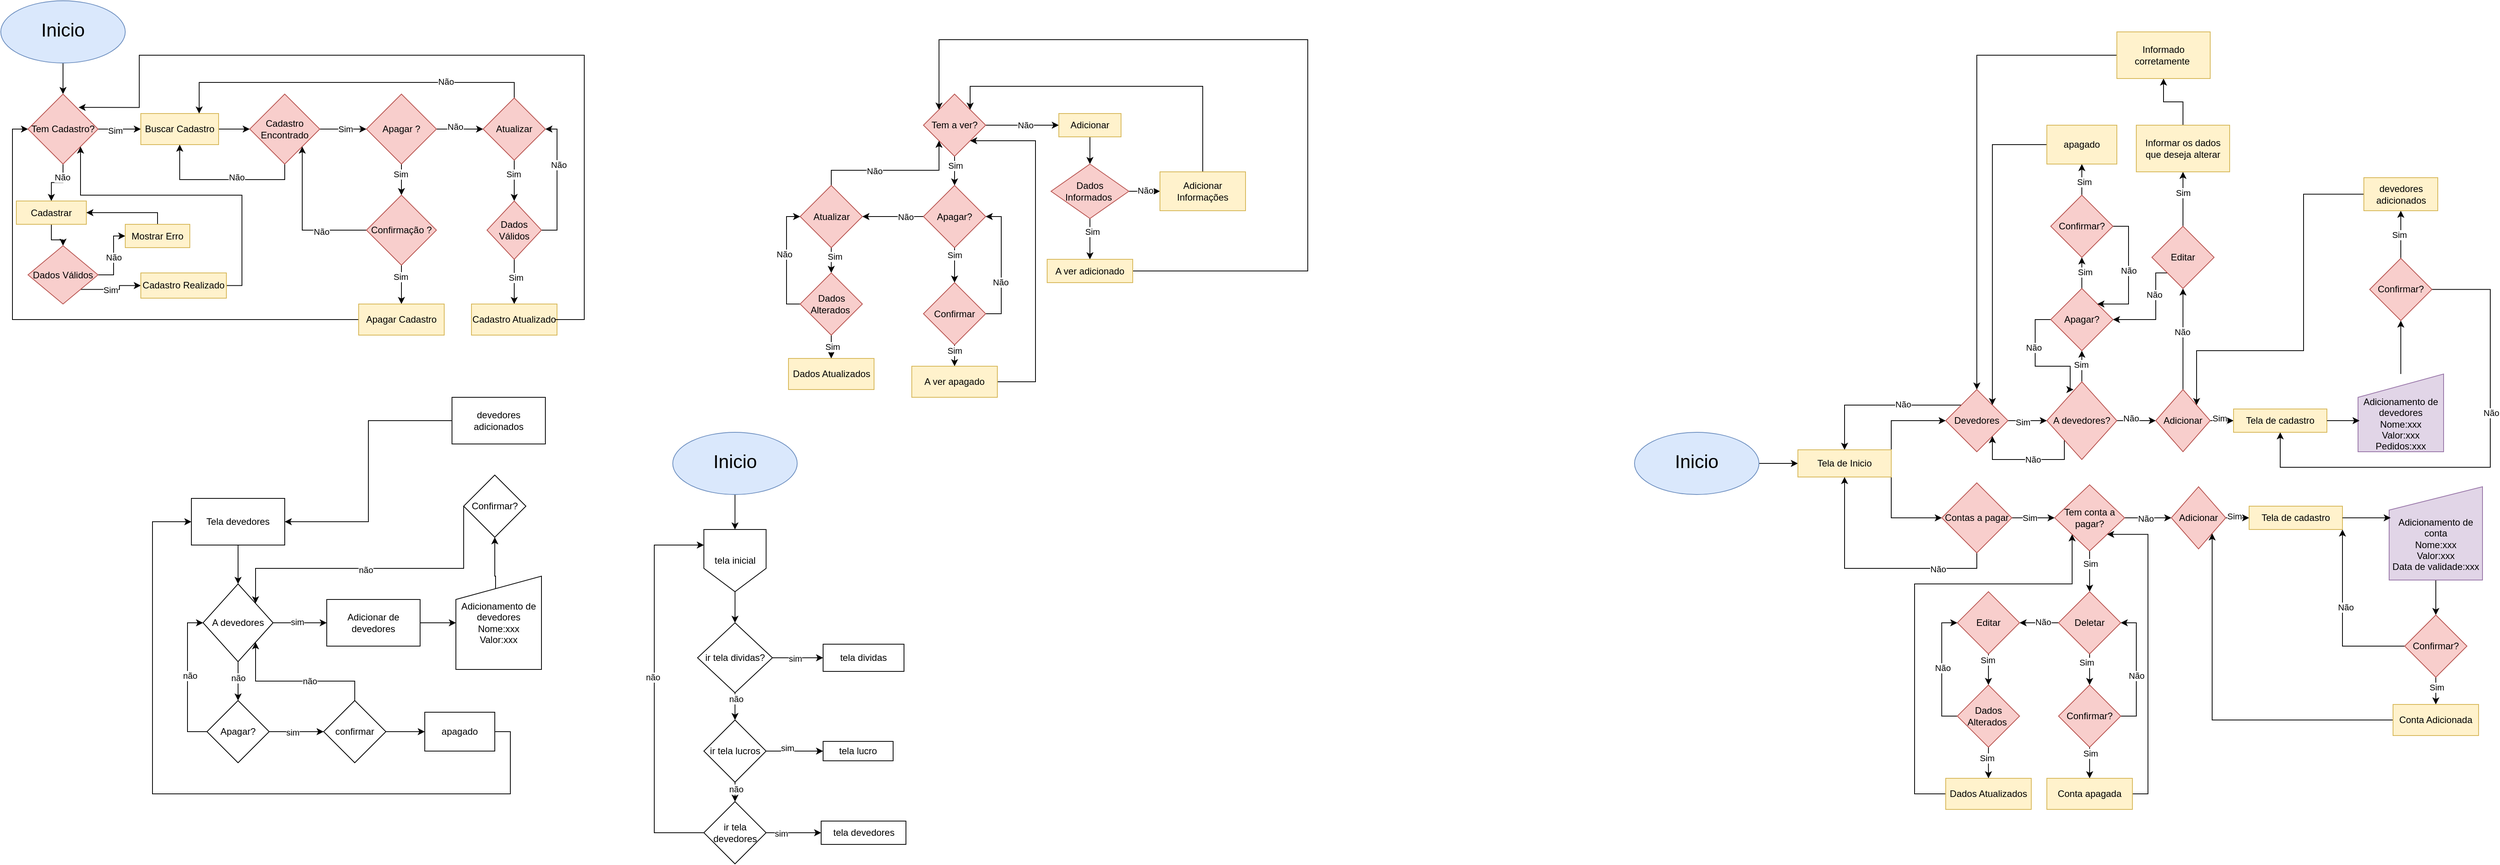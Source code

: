 <mxfile version="24.5.5" type="device">
  <diagram name="Página-1" id="eIcwM6y3nVCfFhU9Hw5B">
    <mxGraphModel dx="1687" dy="920" grid="1" gridSize="10" guides="1" tooltips="1" connect="1" arrows="1" fold="1" page="1" pageScale="1" pageWidth="827" pageHeight="1169" math="0" shadow="0">
      <root>
        <mxCell id="0" />
        <mxCell id="1" parent="0" />
        <mxCell id="jbpUpNnj0OBjCdrGYFh4-3" style="edgeStyle=orthogonalEdgeStyle;rounded=0;orthogonalLoop=1;jettySize=auto;html=1;entryX=0.5;entryY=0;entryDx=0;entryDy=0;" parent="1" source="jbpUpNnj0OBjCdrGYFh4-1" target="jbpUpNnj0OBjCdrGYFh4-2" edge="1">
          <mxGeometry relative="1" as="geometry" />
        </mxCell>
        <mxCell id="jbpUpNnj0OBjCdrGYFh4-1" value="&lt;p style=&quot;line-height: 120%;&quot;&gt;&lt;font style=&quot;font-size: 24px;&quot;&gt;Inicio&lt;/font&gt;&lt;/p&gt;" style="ellipse;whiteSpace=wrap;html=1;fillColor=#dae8fc;strokeColor=#6c8ebf;" parent="1" vertex="1">
          <mxGeometry x="80" y="30" width="160" height="80" as="geometry" />
        </mxCell>
        <mxCell id="oIk4ae65bNm2ih2-KjFR-5" style="edgeStyle=orthogonalEdgeStyle;rounded=0;orthogonalLoop=1;jettySize=auto;html=1;entryX=0;entryY=0.5;entryDx=0;entryDy=0;" parent="1" source="jbpUpNnj0OBjCdrGYFh4-2" target="oIk4ae65bNm2ih2-KjFR-2" edge="1">
          <mxGeometry relative="1" as="geometry" />
        </mxCell>
        <mxCell id="oIk4ae65bNm2ih2-KjFR-45" value="Sim" style="edgeLabel;html=1;align=center;verticalAlign=middle;resizable=0;points=[];" parent="oIk4ae65bNm2ih2-KjFR-5" vertex="1" connectable="0">
          <mxGeometry x="-0.2" y="-2" relative="1" as="geometry">
            <mxPoint as="offset" />
          </mxGeometry>
        </mxCell>
        <mxCell id="oIk4ae65bNm2ih2-KjFR-63" style="edgeStyle=orthogonalEdgeStyle;rounded=0;orthogonalLoop=1;jettySize=auto;html=1;exitX=0.5;exitY=1;exitDx=0;exitDy=0;" parent="1" source="jbpUpNnj0OBjCdrGYFh4-2" target="oIk4ae65bNm2ih2-KjFR-41" edge="1">
          <mxGeometry relative="1" as="geometry" />
        </mxCell>
        <mxCell id="oIk4ae65bNm2ih2-KjFR-64" value="Não" style="edgeLabel;html=1;align=center;verticalAlign=middle;resizable=0;points=[];" parent="oIk4ae65bNm2ih2-KjFR-63" vertex="1" connectable="0">
          <mxGeometry x="-0.479" y="-1" relative="1" as="geometry">
            <mxPoint as="offset" />
          </mxGeometry>
        </mxCell>
        <mxCell id="jbpUpNnj0OBjCdrGYFh4-2" value="Tem Cadastro?" style="rhombus;whiteSpace=wrap;html=1;fillColor=#f8cecc;strokeColor=#b85450;" parent="1" vertex="1">
          <mxGeometry x="115" y="150" width="90" height="90" as="geometry" />
        </mxCell>
        <mxCell id="oIk4ae65bNm2ih2-KjFR-6" style="edgeStyle=orthogonalEdgeStyle;rounded=0;orthogonalLoop=1;jettySize=auto;html=1;exitX=1;exitY=0.5;exitDx=0;exitDy=0;entryX=0;entryY=0.5;entryDx=0;entryDy=0;" parent="1" source="oIk4ae65bNm2ih2-KjFR-2" target="oIk4ae65bNm2ih2-KjFR-4" edge="1">
          <mxGeometry relative="1" as="geometry" />
        </mxCell>
        <mxCell id="oIk4ae65bNm2ih2-KjFR-2" value="Buscar Cadastro" style="rounded=0;whiteSpace=wrap;html=1;fillColor=#fff2cc;strokeColor=#d6b656;" parent="1" vertex="1">
          <mxGeometry x="260" y="175" width="100" height="40" as="geometry" />
        </mxCell>
        <mxCell id="oIk4ae65bNm2ih2-KjFR-7" style="edgeStyle=orthogonalEdgeStyle;rounded=0;orthogonalLoop=1;jettySize=auto;html=1;exitX=0.5;exitY=1;exitDx=0;exitDy=0;entryX=0.5;entryY=1;entryDx=0;entryDy=0;" parent="1" source="oIk4ae65bNm2ih2-KjFR-4" target="oIk4ae65bNm2ih2-KjFR-2" edge="1">
          <mxGeometry relative="1" as="geometry" />
        </mxCell>
        <mxCell id="oIk4ae65bNm2ih2-KjFR-8" value="Não" style="edgeLabel;html=1;align=center;verticalAlign=middle;resizable=0;points=[];" parent="oIk4ae65bNm2ih2-KjFR-7" vertex="1" connectable="0">
          <mxGeometry x="-0.182" y="-3" relative="1" as="geometry">
            <mxPoint as="offset" />
          </mxGeometry>
        </mxCell>
        <mxCell id="oIk4ae65bNm2ih2-KjFR-10" style="edgeStyle=orthogonalEdgeStyle;rounded=0;orthogonalLoop=1;jettySize=auto;html=1;exitX=1;exitY=0.5;exitDx=0;exitDy=0;entryX=0;entryY=0.5;entryDx=0;entryDy=0;" parent="1" source="oIk4ae65bNm2ih2-KjFR-4" target="oIk4ae65bNm2ih2-KjFR-9" edge="1">
          <mxGeometry relative="1" as="geometry" />
        </mxCell>
        <mxCell id="oIk4ae65bNm2ih2-KjFR-11" value="Sim" style="edgeLabel;html=1;align=center;verticalAlign=middle;resizable=0;points=[];" parent="oIk4ae65bNm2ih2-KjFR-10" vertex="1" connectable="0">
          <mxGeometry x="0.087" relative="1" as="geometry">
            <mxPoint as="offset" />
          </mxGeometry>
        </mxCell>
        <mxCell id="oIk4ae65bNm2ih2-KjFR-4" value="Cadastro Encontrado" style="rhombus;whiteSpace=wrap;html=1;fillColor=#f8cecc;strokeColor=#b85450;" parent="1" vertex="1">
          <mxGeometry x="400" y="150" width="90" height="90" as="geometry" />
        </mxCell>
        <mxCell id="oIk4ae65bNm2ih2-KjFR-13" style="edgeStyle=orthogonalEdgeStyle;rounded=0;orthogonalLoop=1;jettySize=auto;html=1;exitX=0.5;exitY=1;exitDx=0;exitDy=0;entryX=0.5;entryY=0;entryDx=0;entryDy=0;" parent="1" source="oIk4ae65bNm2ih2-KjFR-9" target="oIk4ae65bNm2ih2-KjFR-12" edge="1">
          <mxGeometry relative="1" as="geometry" />
        </mxCell>
        <mxCell id="oIk4ae65bNm2ih2-KjFR-14" value="Sim" style="edgeLabel;html=1;align=center;verticalAlign=middle;resizable=0;points=[];" parent="oIk4ae65bNm2ih2-KjFR-13" vertex="1" connectable="0">
          <mxGeometry x="-0.379" y="-1" relative="1" as="geometry">
            <mxPoint as="offset" />
          </mxGeometry>
        </mxCell>
        <mxCell id="oIk4ae65bNm2ih2-KjFR-23" style="edgeStyle=orthogonalEdgeStyle;rounded=0;orthogonalLoop=1;jettySize=auto;html=1;exitX=1;exitY=0.5;exitDx=0;exitDy=0;entryX=0;entryY=0.5;entryDx=0;entryDy=0;" parent="1" source="oIk4ae65bNm2ih2-KjFR-9" target="oIk4ae65bNm2ih2-KjFR-22" edge="1">
          <mxGeometry relative="1" as="geometry" />
        </mxCell>
        <mxCell id="oIk4ae65bNm2ih2-KjFR-24" value="Não" style="edgeLabel;html=1;align=center;verticalAlign=middle;resizable=0;points=[];" parent="oIk4ae65bNm2ih2-KjFR-23" vertex="1" connectable="0">
          <mxGeometry x="-0.221" y="3" relative="1" as="geometry">
            <mxPoint as="offset" />
          </mxGeometry>
        </mxCell>
        <mxCell id="oIk4ae65bNm2ih2-KjFR-9" value="Apagar ?" style="rhombus;whiteSpace=wrap;html=1;fillColor=#f8cecc;strokeColor=#b85450;" parent="1" vertex="1">
          <mxGeometry x="550" y="150" width="90" height="90" as="geometry" />
        </mxCell>
        <mxCell id="oIk4ae65bNm2ih2-KjFR-18" style="edgeStyle=orthogonalEdgeStyle;rounded=0;orthogonalLoop=1;jettySize=auto;html=1;exitX=0.5;exitY=1;exitDx=0;exitDy=0;entryX=0.5;entryY=0;entryDx=0;entryDy=0;" parent="1" source="oIk4ae65bNm2ih2-KjFR-12" target="oIk4ae65bNm2ih2-KjFR-15" edge="1">
          <mxGeometry relative="1" as="geometry" />
        </mxCell>
        <mxCell id="oIk4ae65bNm2ih2-KjFR-19" value="Sim" style="edgeLabel;html=1;align=center;verticalAlign=middle;resizable=0;points=[];" parent="oIk4ae65bNm2ih2-KjFR-18" vertex="1" connectable="0">
          <mxGeometry x="-0.425" y="-1" relative="1" as="geometry">
            <mxPoint as="offset" />
          </mxGeometry>
        </mxCell>
        <mxCell id="oIk4ae65bNm2ih2-KjFR-47" style="edgeStyle=orthogonalEdgeStyle;rounded=0;orthogonalLoop=1;jettySize=auto;html=1;entryX=1;entryY=1;entryDx=0;entryDy=0;" parent="1" source="oIk4ae65bNm2ih2-KjFR-12" target="oIk4ae65bNm2ih2-KjFR-4" edge="1">
          <mxGeometry relative="1" as="geometry" />
        </mxCell>
        <mxCell id="oIk4ae65bNm2ih2-KjFR-48" value="Não" style="edgeLabel;html=1;align=center;verticalAlign=middle;resizable=0;points=[];" parent="oIk4ae65bNm2ih2-KjFR-47" vertex="1" connectable="0">
          <mxGeometry x="-0.385" y="2" relative="1" as="geometry">
            <mxPoint as="offset" />
          </mxGeometry>
        </mxCell>
        <mxCell id="oIk4ae65bNm2ih2-KjFR-12" value="Confirmação ?" style="rhombus;whiteSpace=wrap;html=1;fillColor=#f8cecc;strokeColor=#b85450;" parent="1" vertex="1">
          <mxGeometry x="550" y="280" width="90" height="90" as="geometry" />
        </mxCell>
        <mxCell id="oIk4ae65bNm2ih2-KjFR-20" style="edgeStyle=orthogonalEdgeStyle;rounded=0;orthogonalLoop=1;jettySize=auto;html=1;entryX=0;entryY=0.5;entryDx=0;entryDy=0;" parent="1" source="oIk4ae65bNm2ih2-KjFR-15" target="jbpUpNnj0OBjCdrGYFh4-2" edge="1">
          <mxGeometry relative="1" as="geometry" />
        </mxCell>
        <mxCell id="oIk4ae65bNm2ih2-KjFR-15" value="Apagar Cadastro" style="rounded=0;whiteSpace=wrap;html=1;fillColor=#fff2cc;strokeColor=#d6b656;" parent="1" vertex="1">
          <mxGeometry x="540" y="420" width="110" height="40" as="geometry" />
        </mxCell>
        <mxCell id="oIk4ae65bNm2ih2-KjFR-26" style="edgeStyle=orthogonalEdgeStyle;rounded=0;orthogonalLoop=1;jettySize=auto;html=1;entryX=0.5;entryY=0;entryDx=0;entryDy=0;" parent="1" source="oIk4ae65bNm2ih2-KjFR-22" target="oIk4ae65bNm2ih2-KjFR-25" edge="1">
          <mxGeometry relative="1" as="geometry" />
        </mxCell>
        <mxCell id="oIk4ae65bNm2ih2-KjFR-27" value="Sim" style="edgeLabel;html=1;align=center;verticalAlign=middle;resizable=0;points=[];" parent="oIk4ae65bNm2ih2-KjFR-26" vertex="1" connectable="0">
          <mxGeometry x="-0.329" y="-1" relative="1" as="geometry">
            <mxPoint as="offset" />
          </mxGeometry>
        </mxCell>
        <mxCell id="oIk4ae65bNm2ih2-KjFR-37" style="edgeStyle=orthogonalEdgeStyle;rounded=0;orthogonalLoop=1;jettySize=auto;html=1;exitX=0.5;exitY=0;exitDx=0;exitDy=0;entryX=0.75;entryY=0;entryDx=0;entryDy=0;" parent="1" source="oIk4ae65bNm2ih2-KjFR-22" target="oIk4ae65bNm2ih2-KjFR-2" edge="1">
          <mxGeometry relative="1" as="geometry" />
        </mxCell>
        <mxCell id="oIk4ae65bNm2ih2-KjFR-38" value="Não" style="edgeLabel;html=1;align=center;verticalAlign=middle;resizable=0;points=[];" parent="oIk4ae65bNm2ih2-KjFR-37" vertex="1" connectable="0">
          <mxGeometry x="-0.534" y="-1" relative="1" as="geometry">
            <mxPoint as="offset" />
          </mxGeometry>
        </mxCell>
        <mxCell id="oIk4ae65bNm2ih2-KjFR-22" value="Atualizar" style="rhombus;whiteSpace=wrap;html=1;fillColor=#f8cecc;strokeColor=#b85450;" parent="1" vertex="1">
          <mxGeometry x="700" y="155" width="80" height="80" as="geometry" />
        </mxCell>
        <mxCell id="oIk4ae65bNm2ih2-KjFR-35" style="edgeStyle=orthogonalEdgeStyle;rounded=0;orthogonalLoop=1;jettySize=auto;html=1;exitX=1;exitY=0.5;exitDx=0;exitDy=0;entryX=1;entryY=0.5;entryDx=0;entryDy=0;" parent="1" source="oIk4ae65bNm2ih2-KjFR-25" target="oIk4ae65bNm2ih2-KjFR-22" edge="1">
          <mxGeometry relative="1" as="geometry" />
        </mxCell>
        <mxCell id="oIk4ae65bNm2ih2-KjFR-36" value="Não" style="edgeLabel;html=1;align=center;verticalAlign=middle;resizable=0;points=[];" parent="oIk4ae65bNm2ih2-KjFR-35" vertex="1" connectable="0">
          <mxGeometry x="0.263" y="-2" relative="1" as="geometry">
            <mxPoint as="offset" />
          </mxGeometry>
        </mxCell>
        <mxCell id="oIk4ae65bNm2ih2-KjFR-39" style="edgeStyle=orthogonalEdgeStyle;rounded=0;orthogonalLoop=1;jettySize=auto;html=1;exitX=0.5;exitY=1;exitDx=0;exitDy=0;entryX=0.5;entryY=0;entryDx=0;entryDy=0;" parent="1" source="oIk4ae65bNm2ih2-KjFR-25" target="oIk4ae65bNm2ih2-KjFR-34" edge="1">
          <mxGeometry relative="1" as="geometry" />
        </mxCell>
        <mxCell id="oIk4ae65bNm2ih2-KjFR-40" value="Sim" style="edgeLabel;html=1;align=center;verticalAlign=middle;resizable=0;points=[];" parent="oIk4ae65bNm2ih2-KjFR-39" vertex="1" connectable="0">
          <mxGeometry x="-0.175" y="2" relative="1" as="geometry">
            <mxPoint as="offset" />
          </mxGeometry>
        </mxCell>
        <mxCell id="oIk4ae65bNm2ih2-KjFR-25" value="Dados Válidos" style="rhombus;whiteSpace=wrap;html=1;fillColor=#f8cecc;strokeColor=#b85450;" parent="1" vertex="1">
          <mxGeometry x="705" y="287.5" width="70" height="75" as="geometry" />
        </mxCell>
        <mxCell id="oIk4ae65bNm2ih2-KjFR-34" value="Cadastro Atualizado" style="rounded=0;whiteSpace=wrap;html=1;fillColor=#fff2cc;strokeColor=#d6b656;" parent="1" vertex="1">
          <mxGeometry x="685" y="420" width="110" height="40" as="geometry" />
        </mxCell>
        <mxCell id="oIk4ae65bNm2ih2-KjFR-53" style="edgeStyle=orthogonalEdgeStyle;rounded=0;orthogonalLoop=1;jettySize=auto;html=1;entryX=0.5;entryY=0;entryDx=0;entryDy=0;" parent="1" source="oIk4ae65bNm2ih2-KjFR-41" target="oIk4ae65bNm2ih2-KjFR-51" edge="1">
          <mxGeometry relative="1" as="geometry" />
        </mxCell>
        <mxCell id="oIk4ae65bNm2ih2-KjFR-41" value="Cadastrar" style="rounded=0;whiteSpace=wrap;html=1;fillColor=#fff2cc;strokeColor=#d6b656;" parent="1" vertex="1">
          <mxGeometry x="100" y="287.5" width="90" height="30" as="geometry" />
        </mxCell>
        <mxCell id="oIk4ae65bNm2ih2-KjFR-50" style="edgeStyle=orthogonalEdgeStyle;rounded=0;orthogonalLoop=1;jettySize=auto;html=1;entryX=0.749;entryY=0.191;entryDx=0;entryDy=0;entryPerimeter=0;" parent="1" edge="1">
          <mxGeometry relative="1" as="geometry">
            <mxPoint x="792.59" y="439.996" as="sourcePoint" />
            <mxPoint x="180.0" y="167.18" as="targetPoint" />
            <Array as="points">
              <mxPoint x="830" y="440" />
              <mxPoint x="830" y="100" />
              <mxPoint x="258" y="100" />
              <mxPoint x="258" y="167" />
            </Array>
          </mxGeometry>
        </mxCell>
        <mxCell id="oIk4ae65bNm2ih2-KjFR-54" style="edgeStyle=orthogonalEdgeStyle;rounded=0;orthogonalLoop=1;jettySize=auto;html=1;entryX=0;entryY=0.5;entryDx=0;entryDy=0;" parent="1" source="oIk4ae65bNm2ih2-KjFR-51" target="oIk4ae65bNm2ih2-KjFR-52" edge="1">
          <mxGeometry relative="1" as="geometry" />
        </mxCell>
        <mxCell id="oIk4ae65bNm2ih2-KjFR-57" value="Não" style="edgeLabel;html=1;align=center;verticalAlign=middle;resizable=0;points=[];" parent="oIk4ae65bNm2ih2-KjFR-54" vertex="1" connectable="0">
          <mxGeometry x="0.004" relative="1" as="geometry">
            <mxPoint as="offset" />
          </mxGeometry>
        </mxCell>
        <mxCell id="oIk4ae65bNm2ih2-KjFR-60" style="edgeStyle=orthogonalEdgeStyle;rounded=0;orthogonalLoop=1;jettySize=auto;html=1;exitX=1;exitY=1;exitDx=0;exitDy=0;entryX=0;entryY=0.5;entryDx=0;entryDy=0;" parent="1" source="oIk4ae65bNm2ih2-KjFR-51" target="oIk4ae65bNm2ih2-KjFR-58" edge="1">
          <mxGeometry relative="1" as="geometry" />
        </mxCell>
        <mxCell id="oIk4ae65bNm2ih2-KjFR-62" value="Sim" style="edgeLabel;html=1;align=center;verticalAlign=middle;resizable=0;points=[];" parent="oIk4ae65bNm2ih2-KjFR-60" vertex="1" connectable="0">
          <mxGeometry x="-0.078" relative="1" as="geometry">
            <mxPoint as="offset" />
          </mxGeometry>
        </mxCell>
        <mxCell id="oIk4ae65bNm2ih2-KjFR-51" value="Dados Válidos" style="rhombus;whiteSpace=wrap;html=1;fillColor=#f8cecc;strokeColor=#b85450;" parent="1" vertex="1">
          <mxGeometry x="115" y="345" width="90" height="75" as="geometry" />
        </mxCell>
        <mxCell id="oIk4ae65bNm2ih2-KjFR-55" style="edgeStyle=orthogonalEdgeStyle;rounded=0;orthogonalLoop=1;jettySize=auto;html=1;entryX=1;entryY=0.5;entryDx=0;entryDy=0;" parent="1" source="oIk4ae65bNm2ih2-KjFR-52" target="oIk4ae65bNm2ih2-KjFR-41" edge="1">
          <mxGeometry relative="1" as="geometry">
            <Array as="points">
              <mxPoint x="282" y="303" />
            </Array>
          </mxGeometry>
        </mxCell>
        <mxCell id="oIk4ae65bNm2ih2-KjFR-52" value="Mostrar Erro" style="rounded=0;whiteSpace=wrap;html=1;fillColor=#fff2cc;strokeColor=#d6b656;" parent="1" vertex="1">
          <mxGeometry x="240" y="317.5" width="83" height="30" as="geometry" />
        </mxCell>
        <mxCell id="oIk4ae65bNm2ih2-KjFR-61" style="edgeStyle=orthogonalEdgeStyle;rounded=0;orthogonalLoop=1;jettySize=auto;html=1;exitX=1;exitY=0.5;exitDx=0;exitDy=0;entryX=1;entryY=1;entryDx=0;entryDy=0;" parent="1" source="oIk4ae65bNm2ih2-KjFR-58" target="jbpUpNnj0OBjCdrGYFh4-2" edge="1">
          <mxGeometry relative="1" as="geometry">
            <Array as="points">
              <mxPoint x="390" y="396" />
              <mxPoint x="390" y="280" />
              <mxPoint x="183" y="280" />
            </Array>
          </mxGeometry>
        </mxCell>
        <mxCell id="oIk4ae65bNm2ih2-KjFR-58" value="Cadastro Realizado" style="rounded=0;whiteSpace=wrap;html=1;fillColor=#fff2cc;strokeColor=#d6b656;" parent="1" vertex="1">
          <mxGeometry x="260" y="380" width="110" height="32.5" as="geometry" />
        </mxCell>
        <mxCell id="oIk4ae65bNm2ih2-KjFR-77" style="edgeStyle=orthogonalEdgeStyle;rounded=0;orthogonalLoop=1;jettySize=auto;html=1;exitX=0.5;exitY=1;exitDx=0;exitDy=0;entryX=0.5;entryY=0;entryDx=0;entryDy=0;" parent="1" edge="1">
          <mxGeometry relative="1" as="geometry">
            <mxPoint x="1306" y="235.0" as="sourcePoint" />
          </mxGeometry>
        </mxCell>
        <mxCell id="oIk4ae65bNm2ih2-KjFR-83" style="edgeStyle=orthogonalEdgeStyle;rounded=0;orthogonalLoop=1;jettySize=auto;html=1;exitX=0.5;exitY=1;exitDx=0;exitDy=0;entryX=0.5;entryY=0;entryDx=0;entryDy=0;" parent="1" edge="1">
          <mxGeometry relative="1" as="geometry">
            <mxPoint x="1306" y="365.0" as="sourcePoint" />
          </mxGeometry>
        </mxCell>
        <mxCell id="oIk4ae65bNm2ih2-KjFR-100" style="edgeStyle=orthogonalEdgeStyle;rounded=0;orthogonalLoop=1;jettySize=auto;html=1;entryX=0;entryY=0.5;entryDx=0;entryDy=0;" parent="1" edge="1">
          <mxGeometry relative="1" as="geometry">
            <mxPoint x="1490" y="105" as="targetPoint" />
          </mxGeometry>
        </mxCell>
        <mxCell id="oIk4ae65bNm2ih2-KjFR-107" style="edgeStyle=orthogonalEdgeStyle;rounded=0;orthogonalLoop=1;jettySize=auto;html=1;entryX=0;entryY=0.5;entryDx=0;entryDy=0;" parent="1" source="oIk4ae65bNm2ih2-KjFR-104" target="oIk4ae65bNm2ih2-KjFR-110" edge="1">
          <mxGeometry relative="1" as="geometry">
            <mxPoint x="1480" y="70" as="targetPoint" />
          </mxGeometry>
        </mxCell>
        <mxCell id="oIk4ae65bNm2ih2-KjFR-108" value="Não" style="edgeLabel;html=1;align=center;verticalAlign=middle;resizable=0;points=[];" parent="oIk4ae65bNm2ih2-KjFR-107" vertex="1" connectable="0">
          <mxGeometry x="0.086" relative="1" as="geometry">
            <mxPoint as="offset" />
          </mxGeometry>
        </mxCell>
        <mxCell id="oIk4ae65bNm2ih2-KjFR-115" style="edgeStyle=orthogonalEdgeStyle;rounded=0;orthogonalLoop=1;jettySize=auto;html=1;entryX=0.5;entryY=0;entryDx=0;entryDy=0;" parent="1" source="oIk4ae65bNm2ih2-KjFR-104" target="oIk4ae65bNm2ih2-KjFR-114" edge="1">
          <mxGeometry relative="1" as="geometry" />
        </mxCell>
        <mxCell id="oIk4ae65bNm2ih2-KjFR-116" value="Sim" style="edgeLabel;html=1;align=center;verticalAlign=middle;resizable=0;points=[];" parent="oIk4ae65bNm2ih2-KjFR-115" vertex="1" connectable="0">
          <mxGeometry x="-0.442" y="1" relative="1" as="geometry">
            <mxPoint as="offset" />
          </mxGeometry>
        </mxCell>
        <mxCell id="oIk4ae65bNm2ih2-KjFR-104" value="Tem a ver?" style="rhombus;whiteSpace=wrap;html=1;fillColor=#f8cecc;strokeColor=#b85450;" parent="1" vertex="1">
          <mxGeometry x="1266" y="150" width="80" height="80" as="geometry" />
        </mxCell>
        <mxCell id="oIk4ae65bNm2ih2-KjFR-138" style="edgeStyle=orthogonalEdgeStyle;rounded=0;orthogonalLoop=1;jettySize=auto;html=1;entryX=0.5;entryY=0;entryDx=0;entryDy=0;" parent="1" source="oIk4ae65bNm2ih2-KjFR-110" target="oIk4ae65bNm2ih2-KjFR-137" edge="1">
          <mxGeometry relative="1" as="geometry" />
        </mxCell>
        <mxCell id="oIk4ae65bNm2ih2-KjFR-110" value="Adicionar" style="rounded=0;whiteSpace=wrap;html=1;fillColor=#fff2cc;strokeColor=#d6b656;" parent="1" vertex="1">
          <mxGeometry x="1440" y="175" width="80" height="30" as="geometry" />
        </mxCell>
        <mxCell id="oIk4ae65bNm2ih2-KjFR-120" style="edgeStyle=orthogonalEdgeStyle;rounded=0;orthogonalLoop=1;jettySize=auto;html=1;entryX=0.5;entryY=0;entryDx=0;entryDy=0;" parent="1" source="oIk4ae65bNm2ih2-KjFR-114" target="oIk4ae65bNm2ih2-KjFR-119" edge="1">
          <mxGeometry relative="1" as="geometry" />
        </mxCell>
        <mxCell id="oIk4ae65bNm2ih2-KjFR-152" value="Sim" style="edgeLabel;html=1;align=center;verticalAlign=middle;resizable=0;points=[];" parent="oIk4ae65bNm2ih2-KjFR-120" vertex="1" connectable="0">
          <mxGeometry x="-0.61" relative="1" as="geometry">
            <mxPoint as="offset" />
          </mxGeometry>
        </mxCell>
        <mxCell id="oIk4ae65bNm2ih2-KjFR-123" style="edgeStyle=orthogonalEdgeStyle;rounded=0;orthogonalLoop=1;jettySize=auto;html=1;entryX=1;entryY=0.5;entryDx=0;entryDy=0;" parent="1" source="oIk4ae65bNm2ih2-KjFR-114" target="oIk4ae65bNm2ih2-KjFR-122" edge="1">
          <mxGeometry relative="1" as="geometry" />
        </mxCell>
        <mxCell id="oIk4ae65bNm2ih2-KjFR-124" value="Não" style="edgeLabel;html=1;align=center;verticalAlign=middle;resizable=0;points=[];" parent="oIk4ae65bNm2ih2-KjFR-123" vertex="1" connectable="0">
          <mxGeometry x="-0.408" relative="1" as="geometry">
            <mxPoint as="offset" />
          </mxGeometry>
        </mxCell>
        <mxCell id="oIk4ae65bNm2ih2-KjFR-114" value="Apagar?" style="rhombus;whiteSpace=wrap;html=1;fillColor=#f8cecc;strokeColor=#b85450;" parent="1" vertex="1">
          <mxGeometry x="1266" y="267.5" width="80" height="80" as="geometry" />
        </mxCell>
        <mxCell id="oIk4ae65bNm2ih2-KjFR-154" style="edgeStyle=orthogonalEdgeStyle;rounded=0;orthogonalLoop=1;jettySize=auto;html=1;entryX=0.5;entryY=0;entryDx=0;entryDy=0;" parent="1" source="oIk4ae65bNm2ih2-KjFR-119" target="oIk4ae65bNm2ih2-KjFR-153" edge="1">
          <mxGeometry relative="1" as="geometry" />
        </mxCell>
        <mxCell id="oIk4ae65bNm2ih2-KjFR-155" value="Sim" style="edgeLabel;html=1;align=center;verticalAlign=middle;resizable=0;points=[];" parent="oIk4ae65bNm2ih2-KjFR-154" vertex="1" connectable="0">
          <mxGeometry x="-0.718" relative="1" as="geometry">
            <mxPoint as="offset" />
          </mxGeometry>
        </mxCell>
        <mxCell id="oIk4ae65bNm2ih2-KjFR-156" style="edgeStyle=orthogonalEdgeStyle;rounded=0;orthogonalLoop=1;jettySize=auto;html=1;entryX=1;entryY=0.5;entryDx=0;entryDy=0;" parent="1" source="oIk4ae65bNm2ih2-KjFR-119" target="oIk4ae65bNm2ih2-KjFR-114" edge="1">
          <mxGeometry relative="1" as="geometry">
            <Array as="points">
              <mxPoint x="1366" y="433" />
              <mxPoint x="1366" y="308" />
            </Array>
          </mxGeometry>
        </mxCell>
        <mxCell id="oIk4ae65bNm2ih2-KjFR-157" value="Não" style="edgeLabel;html=1;align=center;verticalAlign=middle;resizable=0;points=[];" parent="oIk4ae65bNm2ih2-KjFR-156" vertex="1" connectable="0">
          <mxGeometry x="-0.263" y="1" relative="1" as="geometry">
            <mxPoint as="offset" />
          </mxGeometry>
        </mxCell>
        <mxCell id="oIk4ae65bNm2ih2-KjFR-119" value="Confirmar" style="rhombus;whiteSpace=wrap;html=1;fillColor=#f8cecc;strokeColor=#b85450;" parent="1" vertex="1">
          <mxGeometry x="1266" y="392.5" width="80" height="80" as="geometry" />
        </mxCell>
        <mxCell id="oIk4ae65bNm2ih2-KjFR-128" style="edgeStyle=orthogonalEdgeStyle;rounded=0;orthogonalLoop=1;jettySize=auto;html=1;entryX=0.5;entryY=0;entryDx=0;entryDy=0;" parent="1" source="oIk4ae65bNm2ih2-KjFR-122" target="oIk4ae65bNm2ih2-KjFR-127" edge="1">
          <mxGeometry relative="1" as="geometry" />
        </mxCell>
        <mxCell id="oIk4ae65bNm2ih2-KjFR-129" value="Sim" style="edgeLabel;html=1;align=center;verticalAlign=middle;resizable=0;points=[];" parent="oIk4ae65bNm2ih2-KjFR-128" vertex="1" connectable="0">
          <mxGeometry x="-0.525" y="4" relative="1" as="geometry">
            <mxPoint as="offset" />
          </mxGeometry>
        </mxCell>
        <mxCell id="oIk4ae65bNm2ih2-KjFR-130" style="edgeStyle=orthogonalEdgeStyle;rounded=0;orthogonalLoop=1;jettySize=auto;html=1;exitX=0.5;exitY=0;exitDx=0;exitDy=0;entryX=0;entryY=1;entryDx=0;entryDy=0;" parent="1" source="oIk4ae65bNm2ih2-KjFR-122" target="oIk4ae65bNm2ih2-KjFR-104" edge="1">
          <mxGeometry relative="1" as="geometry">
            <Array as="points">
              <mxPoint x="1148" y="248" />
              <mxPoint x="1286" y="248" />
            </Array>
          </mxGeometry>
        </mxCell>
        <mxCell id="oIk4ae65bNm2ih2-KjFR-131" value="Não" style="edgeLabel;html=1;align=center;verticalAlign=middle;resizable=0;points=[];" parent="oIk4ae65bNm2ih2-KjFR-130" vertex="1" connectable="0">
          <mxGeometry x="-0.239" y="-1" relative="1" as="geometry">
            <mxPoint as="offset" />
          </mxGeometry>
        </mxCell>
        <mxCell id="oIk4ae65bNm2ih2-KjFR-122" value="Atualizar" style="rhombus;whiteSpace=wrap;html=1;fillColor=#f8cecc;strokeColor=#b85450;" parent="1" vertex="1">
          <mxGeometry x="1107.5" y="267.5" width="80" height="80" as="geometry" />
        </mxCell>
        <mxCell id="oIk4ae65bNm2ih2-KjFR-133" style="edgeStyle=orthogonalEdgeStyle;rounded=0;orthogonalLoop=1;jettySize=auto;html=1;entryX=0.5;entryY=0;entryDx=0;entryDy=0;" parent="1" source="oIk4ae65bNm2ih2-KjFR-127" target="oIk4ae65bNm2ih2-KjFR-132" edge="1">
          <mxGeometry relative="1" as="geometry" />
        </mxCell>
        <mxCell id="oIk4ae65bNm2ih2-KjFR-134" value="Sim" style="edgeLabel;html=1;align=center;verticalAlign=middle;resizable=0;points=[];" parent="oIk4ae65bNm2ih2-KjFR-133" vertex="1" connectable="0">
          <mxGeometry x="-0.402" y="1" relative="1" as="geometry">
            <mxPoint as="offset" />
          </mxGeometry>
        </mxCell>
        <mxCell id="oIk4ae65bNm2ih2-KjFR-135" style="edgeStyle=orthogonalEdgeStyle;rounded=0;orthogonalLoop=1;jettySize=auto;html=1;entryX=0;entryY=0.5;entryDx=0;entryDy=0;" parent="1" source="oIk4ae65bNm2ih2-KjFR-127" target="oIk4ae65bNm2ih2-KjFR-122" edge="1">
          <mxGeometry relative="1" as="geometry">
            <Array as="points">
              <mxPoint x="1090" y="420.0" />
              <mxPoint x="1090" y="307" />
            </Array>
          </mxGeometry>
        </mxCell>
        <mxCell id="oIk4ae65bNm2ih2-KjFR-136" value="Não" style="edgeLabel;html=1;align=center;verticalAlign=middle;resizable=0;points=[];" parent="oIk4ae65bNm2ih2-KjFR-135" vertex="1" connectable="0">
          <mxGeometry x="0.11" y="3" relative="1" as="geometry">
            <mxPoint as="offset" />
          </mxGeometry>
        </mxCell>
        <mxCell id="oIk4ae65bNm2ih2-KjFR-127" value="Dados Alterados&amp;nbsp;" style="rhombus;whiteSpace=wrap;html=1;fillColor=#f8cecc;strokeColor=#b85450;" parent="1" vertex="1">
          <mxGeometry x="1107.5" y="380" width="80" height="80" as="geometry" />
        </mxCell>
        <mxCell id="oIk4ae65bNm2ih2-KjFR-132" value="Dados Atualizados" style="rounded=0;whiteSpace=wrap;html=1;fillColor=#fff2cc;strokeColor=#d6b656;" parent="1" vertex="1">
          <mxGeometry x="1092.5" y="490" width="110" height="40" as="geometry" />
        </mxCell>
        <mxCell id="oIk4ae65bNm2ih2-KjFR-143" style="edgeStyle=orthogonalEdgeStyle;rounded=0;orthogonalLoop=1;jettySize=auto;html=1;exitX=0.5;exitY=1;exitDx=0;exitDy=0;entryX=0.5;entryY=0;entryDx=0;entryDy=0;" parent="1" source="oIk4ae65bNm2ih2-KjFR-137" target="oIk4ae65bNm2ih2-KjFR-142" edge="1">
          <mxGeometry relative="1" as="geometry" />
        </mxCell>
        <mxCell id="oIk4ae65bNm2ih2-KjFR-144" value="Sim" style="edgeLabel;html=1;align=center;verticalAlign=middle;resizable=0;points=[];" parent="oIk4ae65bNm2ih2-KjFR-143" vertex="1" connectable="0">
          <mxGeometry x="-0.345" y="3" relative="1" as="geometry">
            <mxPoint as="offset" />
          </mxGeometry>
        </mxCell>
        <mxCell id="oIk4ae65bNm2ih2-KjFR-146" style="edgeStyle=orthogonalEdgeStyle;rounded=0;orthogonalLoop=1;jettySize=auto;html=1;exitX=1;exitY=0.5;exitDx=0;exitDy=0;entryX=0;entryY=0.5;entryDx=0;entryDy=0;" parent="1" source="oIk4ae65bNm2ih2-KjFR-137" target="oIk4ae65bNm2ih2-KjFR-145" edge="1">
          <mxGeometry relative="1" as="geometry" />
        </mxCell>
        <mxCell id="oIk4ae65bNm2ih2-KjFR-150" value="Não" style="edgeLabel;html=1;align=center;verticalAlign=middle;resizable=0;points=[];" parent="oIk4ae65bNm2ih2-KjFR-146" vertex="1" connectable="0">
          <mxGeometry x="0.041" y="1" relative="1" as="geometry">
            <mxPoint as="offset" />
          </mxGeometry>
        </mxCell>
        <mxCell id="oIk4ae65bNm2ih2-KjFR-137" value="Dados Informados&amp;nbsp;" style="rhombus;whiteSpace=wrap;html=1;fillColor=#f8cecc;strokeColor=#b85450;" parent="1" vertex="1">
          <mxGeometry x="1430" y="240" width="100" height="70" as="geometry" />
        </mxCell>
        <mxCell id="oIk4ae65bNm2ih2-KjFR-151" style="edgeStyle=orthogonalEdgeStyle;rounded=0;orthogonalLoop=1;jettySize=auto;html=1;entryX=0;entryY=0;entryDx=0;entryDy=0;" parent="1" source="oIk4ae65bNm2ih2-KjFR-142" target="oIk4ae65bNm2ih2-KjFR-104" edge="1">
          <mxGeometry relative="1" as="geometry">
            <Array as="points">
              <mxPoint x="1760" y="378" />
              <mxPoint x="1760" y="80" />
              <mxPoint x="1286" y="80" />
            </Array>
          </mxGeometry>
        </mxCell>
        <mxCell id="oIk4ae65bNm2ih2-KjFR-142" value="A ver adicionado" style="rounded=0;whiteSpace=wrap;html=1;fillColor=#fff2cc;strokeColor=#d6b656;" parent="1" vertex="1">
          <mxGeometry x="1425" y="362.5" width="110" height="30" as="geometry" />
        </mxCell>
        <mxCell id="oIk4ae65bNm2ih2-KjFR-148" style="edgeStyle=orthogonalEdgeStyle;rounded=0;orthogonalLoop=1;jettySize=auto;html=1;entryX=1;entryY=0;entryDx=0;entryDy=0;" parent="1" source="oIk4ae65bNm2ih2-KjFR-145" target="oIk4ae65bNm2ih2-KjFR-104" edge="1">
          <mxGeometry relative="1" as="geometry">
            <Array as="points">
              <mxPoint x="1625" y="140" />
              <mxPoint x="1326" y="140" />
            </Array>
          </mxGeometry>
        </mxCell>
        <mxCell id="oIk4ae65bNm2ih2-KjFR-145" value="Adicionar Informações" style="rounded=0;whiteSpace=wrap;html=1;fillColor=#fff2cc;strokeColor=#d6b656;" parent="1" vertex="1">
          <mxGeometry x="1570" y="250" width="110" height="50" as="geometry" />
        </mxCell>
        <mxCell id="oIk4ae65bNm2ih2-KjFR-158" style="edgeStyle=orthogonalEdgeStyle;rounded=0;orthogonalLoop=1;jettySize=auto;html=1;entryX=1;entryY=1;entryDx=0;entryDy=0;" parent="1" source="oIk4ae65bNm2ih2-KjFR-153" target="oIk4ae65bNm2ih2-KjFR-104" edge="1">
          <mxGeometry relative="1" as="geometry">
            <Array as="points">
              <mxPoint x="1410" y="520" />
              <mxPoint x="1410" y="210" />
            </Array>
          </mxGeometry>
        </mxCell>
        <mxCell id="oIk4ae65bNm2ih2-KjFR-153" value="A ver apagado" style="rounded=0;whiteSpace=wrap;html=1;fillColor=#fff2cc;strokeColor=#d6b656;" parent="1" vertex="1">
          <mxGeometry x="1251" y="500" width="110" height="40" as="geometry" />
        </mxCell>
        <mxCell id="rvy0yr314sLFaR9owm3_-34" value="" style="edgeStyle=orthogonalEdgeStyle;rounded=0;orthogonalLoop=1;jettySize=auto;html=1;" parent="1" source="rvy0yr314sLFaR9owm3_-31" target="rvy0yr314sLFaR9owm3_-32" edge="1">
          <mxGeometry relative="1" as="geometry" />
        </mxCell>
        <mxCell id="rvy0yr314sLFaR9owm3_-31" value="&lt;p style=&quot;line-height: 120%;&quot;&gt;&lt;font style=&quot;font-size: 24px;&quot;&gt;Inicio&lt;/font&gt;&lt;/p&gt;" style="ellipse;whiteSpace=wrap;html=1;fillColor=#dae8fc;strokeColor=#6c8ebf;" parent="1" vertex="1">
          <mxGeometry x="943.75" y="585" width="160" height="80" as="geometry" />
        </mxCell>
        <mxCell id="rvy0yr314sLFaR9owm3_-39" value="" style="edgeStyle=orthogonalEdgeStyle;rounded=0;orthogonalLoop=1;jettySize=auto;html=1;" parent="1" source="rvy0yr314sLFaR9owm3_-32" target="rvy0yr314sLFaR9owm3_-35" edge="1">
          <mxGeometry relative="1" as="geometry" />
        </mxCell>
        <mxCell id="rvy0yr314sLFaR9owm3_-32" value="tela inicial" style="shape=offPageConnector;whiteSpace=wrap;html=1;" parent="1" vertex="1">
          <mxGeometry x="983.75" y="710" width="80" height="80" as="geometry" />
        </mxCell>
        <mxCell id="rvy0yr314sLFaR9owm3_-40" value="" style="edgeStyle=orthogonalEdgeStyle;rounded=0;orthogonalLoop=1;jettySize=auto;html=1;" parent="1" source="rvy0yr314sLFaR9owm3_-35" target="rvy0yr314sLFaR9owm3_-37" edge="1">
          <mxGeometry relative="1" as="geometry" />
        </mxCell>
        <mxCell id="rvy0yr314sLFaR9owm3_-44" value="não" style="edgeLabel;html=1;align=center;verticalAlign=middle;resizable=0;points=[];" parent="rvy0yr314sLFaR9owm3_-40" vertex="1" connectable="0">
          <mxGeometry x="-0.541" y="1" relative="1" as="geometry">
            <mxPoint as="offset" />
          </mxGeometry>
        </mxCell>
        <mxCell id="rvy0yr314sLFaR9owm3_-49" value="" style="edgeStyle=orthogonalEdgeStyle;rounded=0;orthogonalLoop=1;jettySize=auto;html=1;" parent="1" source="rvy0yr314sLFaR9owm3_-35" target="rvy0yr314sLFaR9owm3_-46" edge="1">
          <mxGeometry relative="1" as="geometry" />
        </mxCell>
        <mxCell id="rvy0yr314sLFaR9owm3_-52" value="sim" style="edgeLabel;html=1;align=center;verticalAlign=middle;resizable=0;points=[];" parent="rvy0yr314sLFaR9owm3_-49" vertex="1" connectable="0">
          <mxGeometry x="-0.106" y="-1" relative="1" as="geometry">
            <mxPoint as="offset" />
          </mxGeometry>
        </mxCell>
        <mxCell id="rvy0yr314sLFaR9owm3_-35" value="ir tela dividas?" style="rhombus;whiteSpace=wrap;html=1;" parent="1" vertex="1">
          <mxGeometry x="975.63" y="830" width="96.25" height="90" as="geometry" />
        </mxCell>
        <mxCell id="rvy0yr314sLFaR9owm3_-42" style="edgeStyle=orthogonalEdgeStyle;rounded=0;orthogonalLoop=1;jettySize=auto;html=1;exitX=0;exitY=0.5;exitDx=0;exitDy=0;entryX=0;entryY=0.25;entryDx=0;entryDy=0;" parent="1" source="rvy0yr314sLFaR9owm3_-36" target="rvy0yr314sLFaR9owm3_-32" edge="1">
          <mxGeometry relative="1" as="geometry">
            <Array as="points">
              <mxPoint x="920" y="1100" />
              <mxPoint x="920" y="730" />
            </Array>
          </mxGeometry>
        </mxCell>
        <mxCell id="rvy0yr314sLFaR9owm3_-43" value="não" style="edgeLabel;html=1;align=center;verticalAlign=middle;resizable=0;points=[];" parent="rvy0yr314sLFaR9owm3_-42" vertex="1" connectable="0">
          <mxGeometry x="0.064" y="2" relative="1" as="geometry">
            <mxPoint as="offset" />
          </mxGeometry>
        </mxCell>
        <mxCell id="rvy0yr314sLFaR9owm3_-50" value="" style="edgeStyle=orthogonalEdgeStyle;rounded=0;orthogonalLoop=1;jettySize=auto;html=1;" parent="1" source="rvy0yr314sLFaR9owm3_-36" target="rvy0yr314sLFaR9owm3_-48" edge="1">
          <mxGeometry relative="1" as="geometry" />
        </mxCell>
        <mxCell id="rvy0yr314sLFaR9owm3_-54" value="sim" style="edgeLabel;html=1;align=center;verticalAlign=middle;resizable=0;points=[];" parent="rvy0yr314sLFaR9owm3_-50" vertex="1" connectable="0">
          <mxGeometry x="-0.484" y="-1" relative="1" as="geometry">
            <mxPoint as="offset" />
          </mxGeometry>
        </mxCell>
        <mxCell id="rvy0yr314sLFaR9owm3_-36" value="ir tela devedores" style="rhombus;whiteSpace=wrap;html=1;" parent="1" vertex="1">
          <mxGeometry x="983.75" y="1060" width="80" height="80" as="geometry" />
        </mxCell>
        <mxCell id="rvy0yr314sLFaR9owm3_-41" value="" style="edgeStyle=orthogonalEdgeStyle;rounded=0;orthogonalLoop=1;jettySize=auto;html=1;" parent="1" source="rvy0yr314sLFaR9owm3_-37" target="rvy0yr314sLFaR9owm3_-36" edge="1">
          <mxGeometry relative="1" as="geometry" />
        </mxCell>
        <mxCell id="rvy0yr314sLFaR9owm3_-45" value="não" style="edgeLabel;html=1;align=center;verticalAlign=middle;resizable=0;points=[];" parent="rvy0yr314sLFaR9owm3_-41" vertex="1" connectable="0">
          <mxGeometry x="0.417" y="1" relative="1" as="geometry">
            <mxPoint as="offset" />
          </mxGeometry>
        </mxCell>
        <mxCell id="rvy0yr314sLFaR9owm3_-51" value="" style="edgeStyle=orthogonalEdgeStyle;rounded=0;orthogonalLoop=1;jettySize=auto;html=1;" parent="1" source="rvy0yr314sLFaR9owm3_-37" target="rvy0yr314sLFaR9owm3_-47" edge="1">
          <mxGeometry relative="1" as="geometry" />
        </mxCell>
        <mxCell id="rvy0yr314sLFaR9owm3_-53" value="sim" style="edgeLabel;html=1;align=center;verticalAlign=middle;resizable=0;points=[];" parent="rvy0yr314sLFaR9owm3_-51" vertex="1" connectable="0">
          <mxGeometry x="-0.256" y="4" relative="1" as="geometry">
            <mxPoint as="offset" />
          </mxGeometry>
        </mxCell>
        <mxCell id="rvy0yr314sLFaR9owm3_-37" value="ir tela lucros" style="rhombus;whiteSpace=wrap;html=1;" parent="1" vertex="1">
          <mxGeometry x="983.76" y="955" width="80" height="80" as="geometry" />
        </mxCell>
        <mxCell id="rvy0yr314sLFaR9owm3_-46" value="tela dividas" style="rounded=0;whiteSpace=wrap;html=1;" parent="1" vertex="1">
          <mxGeometry x="1137" y="857.5" width="104" height="35" as="geometry" />
        </mxCell>
        <mxCell id="rvy0yr314sLFaR9owm3_-47" value="tela lucro" style="rounded=0;whiteSpace=wrap;html=1;" parent="1" vertex="1">
          <mxGeometry x="1137" y="982.5" width="90" height="25" as="geometry" />
        </mxCell>
        <mxCell id="rvy0yr314sLFaR9owm3_-48" value="tela devedores" style="rounded=0;whiteSpace=wrap;html=1;" parent="1" vertex="1">
          <mxGeometry x="1134.5" y="1085" width="109" height="30" as="geometry" />
        </mxCell>
        <mxCell id="Pf3eqKkCY4JL1nLimP5q-1" style="edgeStyle=orthogonalEdgeStyle;rounded=0;orthogonalLoop=1;jettySize=auto;html=1;entryX=0;entryY=0.5;entryDx=0;entryDy=0;" parent="1" source="flSQA8rRtIVv5wNm7FFq-1" target="flSQA8rRtIVv5wNm7FFq-55" edge="1">
          <mxGeometry relative="1" as="geometry" />
        </mxCell>
        <mxCell id="flSQA8rRtIVv5wNm7FFq-1" value="&lt;p style=&quot;line-height: 120%;&quot;&gt;&lt;font style=&quot;font-size: 24px;&quot;&gt;Inicio&lt;/font&gt;&lt;/p&gt;" style="ellipse;whiteSpace=wrap;html=1;fillColor=#dae8fc;strokeColor=#6c8ebf;" parent="1" vertex="1">
          <mxGeometry x="2180" y="585" width="160" height="80" as="geometry" />
        </mxCell>
        <mxCell id="flSQA8rRtIVv5wNm7FFq-5" style="edgeStyle=orthogonalEdgeStyle;rounded=0;orthogonalLoop=1;jettySize=auto;html=1;entryX=0;entryY=0.5;entryDx=0;entryDy=0;" parent="1" edge="1">
          <mxGeometry relative="1" as="geometry">
            <mxPoint x="2045" y="625" as="sourcePoint" />
          </mxGeometry>
        </mxCell>
        <mxCell id="flSQA8rRtIVv5wNm7FFq-6" value="Sim" style="edgeLabel;html=1;align=center;verticalAlign=middle;resizable=0;points=[];" parent="flSQA8rRtIVv5wNm7FFq-5" vertex="1" connectable="0">
          <mxGeometry x="-0.2" y="-2" relative="1" as="geometry">
            <mxPoint as="offset" />
          </mxGeometry>
        </mxCell>
        <mxCell id="flSQA8rRtIVv5wNm7FFq-7" style="edgeStyle=orthogonalEdgeStyle;rounded=0;orthogonalLoop=1;jettySize=auto;html=1;exitX=0.5;exitY=1;exitDx=0;exitDy=0;" parent="1" edge="1">
          <mxGeometry relative="1" as="geometry">
            <mxPoint x="2000" y="670" as="sourcePoint" />
          </mxGeometry>
        </mxCell>
        <mxCell id="flSQA8rRtIVv5wNm7FFq-8" value="Não" style="edgeLabel;html=1;align=center;verticalAlign=middle;resizable=0;points=[];" parent="flSQA8rRtIVv5wNm7FFq-7" vertex="1" connectable="0">
          <mxGeometry x="-0.479" y="-1" relative="1" as="geometry">
            <mxPoint as="offset" />
          </mxGeometry>
        </mxCell>
        <mxCell id="flSQA8rRtIVv5wNm7FFq-10" style="edgeStyle=orthogonalEdgeStyle;rounded=0;orthogonalLoop=1;jettySize=auto;html=1;exitX=1;exitY=0.5;exitDx=0;exitDy=0;entryX=0;entryY=0.5;entryDx=0;entryDy=0;" parent="1" edge="1">
          <mxGeometry relative="1" as="geometry">
            <mxPoint x="2200" y="625" as="sourcePoint" />
          </mxGeometry>
        </mxCell>
        <mxCell id="flSQA8rRtIVv5wNm7FFq-12" style="edgeStyle=orthogonalEdgeStyle;rounded=0;orthogonalLoop=1;jettySize=auto;html=1;exitX=0.5;exitY=1;exitDx=0;exitDy=0;entryX=0.5;entryY=1;entryDx=0;entryDy=0;" parent="1" edge="1">
          <mxGeometry relative="1" as="geometry">
            <mxPoint x="2150" y="645" as="targetPoint" />
          </mxGeometry>
        </mxCell>
        <mxCell id="flSQA8rRtIVv5wNm7FFq-13" value="Não" style="edgeLabel;html=1;align=center;verticalAlign=middle;resizable=0;points=[];" parent="flSQA8rRtIVv5wNm7FFq-12" vertex="1" connectable="0">
          <mxGeometry x="-0.182" y="-3" relative="1" as="geometry">
            <mxPoint as="offset" />
          </mxGeometry>
        </mxCell>
        <mxCell id="flSQA8rRtIVv5wNm7FFq-40" style="edgeStyle=orthogonalEdgeStyle;rounded=0;orthogonalLoop=1;jettySize=auto;html=1;entryX=0.5;entryY=0;entryDx=0;entryDy=0;" parent="1" edge="1">
          <mxGeometry relative="1" as="geometry">
            <mxPoint x="2000" y="775" as="targetPoint" />
          </mxGeometry>
        </mxCell>
        <mxCell id="flSQA8rRtIVv5wNm7FFq-43" style="edgeStyle=orthogonalEdgeStyle;rounded=0;orthogonalLoop=1;jettySize=auto;html=1;entryX=0;entryY=0.5;entryDx=0;entryDy=0;" parent="1" edge="1">
          <mxGeometry relative="1" as="geometry">
            <mxPoint x="2080" y="762.5" as="targetPoint" />
          </mxGeometry>
        </mxCell>
        <mxCell id="flSQA8rRtIVv5wNm7FFq-44" value="Não" style="edgeLabel;html=1;align=center;verticalAlign=middle;resizable=0;points=[];" parent="flSQA8rRtIVv5wNm7FFq-43" vertex="1" connectable="0">
          <mxGeometry x="0.004" relative="1" as="geometry">
            <mxPoint as="offset" />
          </mxGeometry>
        </mxCell>
        <mxCell id="flSQA8rRtIVv5wNm7FFq-45" style="edgeStyle=orthogonalEdgeStyle;rounded=0;orthogonalLoop=1;jettySize=auto;html=1;exitX=1;exitY=1;exitDx=0;exitDy=0;entryX=0;entryY=0.5;entryDx=0;entryDy=0;" parent="1" edge="1">
          <mxGeometry relative="1" as="geometry">
            <mxPoint x="2100" y="826.25" as="targetPoint" />
          </mxGeometry>
        </mxCell>
        <mxCell id="flSQA8rRtIVv5wNm7FFq-46" value="Sim" style="edgeLabel;html=1;align=center;verticalAlign=middle;resizable=0;points=[];" parent="flSQA8rRtIVv5wNm7FFq-45" vertex="1" connectable="0">
          <mxGeometry x="-0.078" relative="1" as="geometry">
            <mxPoint as="offset" />
          </mxGeometry>
        </mxCell>
        <mxCell id="flSQA8rRtIVv5wNm7FFq-48" style="edgeStyle=orthogonalEdgeStyle;rounded=0;orthogonalLoop=1;jettySize=auto;html=1;entryX=1;entryY=0.5;entryDx=0;entryDy=0;" parent="1" edge="1">
          <mxGeometry relative="1" as="geometry">
            <Array as="points">
              <mxPoint x="2122" y="733" />
            </Array>
            <mxPoint x="2121.5" y="747.5" as="sourcePoint" />
          </mxGeometry>
        </mxCell>
        <mxCell id="flSQA8rRtIVv5wNm7FFq-50" style="edgeStyle=orthogonalEdgeStyle;rounded=0;orthogonalLoop=1;jettySize=auto;html=1;exitX=1;exitY=0.5;exitDx=0;exitDy=0;entryX=1;entryY=1;entryDx=0;entryDy=0;" parent="1" edge="1">
          <mxGeometry relative="1" as="geometry">
            <Array as="points">
              <mxPoint x="2230" y="826" />
              <mxPoint x="2230" y="710" />
              <mxPoint x="2023" y="710" />
            </Array>
            <mxPoint x="2022.5" y="647.5" as="targetPoint" />
          </mxGeometry>
        </mxCell>
        <mxCell id="flSQA8rRtIVv5wNm7FFq-54" style="edgeStyle=orthogonalEdgeStyle;rounded=0;orthogonalLoop=1;jettySize=auto;html=1;exitX=0.5;exitY=1;exitDx=0;exitDy=0;entryX=0.5;entryY=0;entryDx=0;entryDy=0;" parent="1" edge="1">
          <mxGeometry relative="1" as="geometry">
            <mxPoint x="2000" y="530" as="sourcePoint" />
          </mxGeometry>
        </mxCell>
        <mxCell id="flSQA8rRtIVv5wNm7FFq-57" style="edgeStyle=orthogonalEdgeStyle;rounded=0;orthogonalLoop=1;jettySize=auto;html=1;exitX=1;exitY=0;exitDx=0;exitDy=0;entryX=0;entryY=0.5;entryDx=0;entryDy=0;" parent="1" source="flSQA8rRtIVv5wNm7FFq-55" target="flSQA8rRtIVv5wNm7FFq-56" edge="1">
          <mxGeometry relative="1" as="geometry" />
        </mxCell>
        <mxCell id="flSQA8rRtIVv5wNm7FFq-61" style="edgeStyle=orthogonalEdgeStyle;rounded=0;orthogonalLoop=1;jettySize=auto;html=1;exitX=1;exitY=1;exitDx=0;exitDy=0;entryX=0;entryY=0.5;entryDx=0;entryDy=0;" parent="1" source="flSQA8rRtIVv5wNm7FFq-55" target="flSQA8rRtIVv5wNm7FFq-60" edge="1">
          <mxGeometry relative="1" as="geometry" />
        </mxCell>
        <mxCell id="flSQA8rRtIVv5wNm7FFq-55" value="Tela de Inicio" style="rounded=0;whiteSpace=wrap;html=1;fillColor=#fff2cc;strokeColor=#d6b656;" parent="1" vertex="1">
          <mxGeometry x="2390" y="607.5" width="120" height="35" as="geometry" />
        </mxCell>
        <mxCell id="flSQA8rRtIVv5wNm7FFq-58" style="edgeStyle=orthogonalEdgeStyle;rounded=0;orthogonalLoop=1;jettySize=auto;html=1;exitX=0;exitY=0;exitDx=0;exitDy=0;entryX=0.5;entryY=0;entryDx=0;entryDy=0;" parent="1" source="flSQA8rRtIVv5wNm7FFq-56" target="flSQA8rRtIVv5wNm7FFq-55" edge="1">
          <mxGeometry relative="1" as="geometry" />
        </mxCell>
        <mxCell id="flSQA8rRtIVv5wNm7FFq-59" value="Não" style="edgeLabel;html=1;align=center;verticalAlign=middle;resizable=0;points=[];" parent="flSQA8rRtIVv5wNm7FFq-58" vertex="1" connectable="0">
          <mxGeometry x="-0.277" y="-1" relative="1" as="geometry">
            <mxPoint as="offset" />
          </mxGeometry>
        </mxCell>
        <mxCell id="flSQA8rRtIVv5wNm7FFq-175" value="" style="edgeStyle=orthogonalEdgeStyle;rounded=0;orthogonalLoop=1;jettySize=auto;html=1;" parent="1" source="flSQA8rRtIVv5wNm7FFq-56" target="flSQA8rRtIVv5wNm7FFq-174" edge="1">
          <mxGeometry relative="1" as="geometry" />
        </mxCell>
        <mxCell id="flSQA8rRtIVv5wNm7FFq-176" value="Sim" style="edgeLabel;html=1;align=center;verticalAlign=middle;resizable=0;points=[];" parent="flSQA8rRtIVv5wNm7FFq-175" vertex="1" connectable="0">
          <mxGeometry x="-0.24" y="-2" relative="1" as="geometry">
            <mxPoint as="offset" />
          </mxGeometry>
        </mxCell>
        <mxCell id="flSQA8rRtIVv5wNm7FFq-56" value="Devedores" style="rhombus;whiteSpace=wrap;html=1;fillColor=#f8cecc;strokeColor=#b85450;" parent="1" vertex="1">
          <mxGeometry x="2580" y="530" width="80" height="80" as="geometry" />
        </mxCell>
        <mxCell id="flSQA8rRtIVv5wNm7FFq-62" style="edgeStyle=orthogonalEdgeStyle;rounded=0;orthogonalLoop=1;jettySize=auto;html=1;exitX=0.5;exitY=1;exitDx=0;exitDy=0;entryX=0.5;entryY=1;entryDx=0;entryDy=0;" parent="1" source="flSQA8rRtIVv5wNm7FFq-60" target="flSQA8rRtIVv5wNm7FFq-55" edge="1">
          <mxGeometry relative="1" as="geometry" />
        </mxCell>
        <mxCell id="flSQA8rRtIVv5wNm7FFq-63" value="Não" style="edgeLabel;html=1;align=center;verticalAlign=middle;resizable=0;points=[];" parent="flSQA8rRtIVv5wNm7FFq-62" vertex="1" connectable="0">
          <mxGeometry x="-0.542" y="1" relative="1" as="geometry">
            <mxPoint as="offset" />
          </mxGeometry>
        </mxCell>
        <mxCell id="flSQA8rRtIVv5wNm7FFq-106" style="edgeStyle=orthogonalEdgeStyle;rounded=0;orthogonalLoop=1;jettySize=auto;html=1;entryX=0;entryY=0.5;entryDx=0;entryDy=0;" parent="1" source="flSQA8rRtIVv5wNm7FFq-60" target="flSQA8rRtIVv5wNm7FFq-105" edge="1">
          <mxGeometry relative="1" as="geometry" />
        </mxCell>
        <mxCell id="flSQA8rRtIVv5wNm7FFq-107" value="Sim" style="edgeLabel;html=1;align=center;verticalAlign=middle;resizable=0;points=[];" parent="flSQA8rRtIVv5wNm7FFq-106" vertex="1" connectable="0">
          <mxGeometry x="-0.169" relative="1" as="geometry">
            <mxPoint as="offset" />
          </mxGeometry>
        </mxCell>
        <mxCell id="flSQA8rRtIVv5wNm7FFq-60" value="Contas a pagar" style="rhombus;whiteSpace=wrap;html=1;fillColor=#f8cecc;strokeColor=#b85450;" parent="1" vertex="1">
          <mxGeometry x="2575" y="650" width="90" height="90" as="geometry" />
        </mxCell>
        <mxCell id="flSQA8rRtIVv5wNm7FFq-124" style="edgeStyle=orthogonalEdgeStyle;rounded=0;orthogonalLoop=1;jettySize=auto;html=1;exitX=0.5;exitY=1;exitDx=0;exitDy=0;entryX=0.5;entryY=0;entryDx=0;entryDy=0;" parent="1" source="flSQA8rRtIVv5wNm7FFq-105" target="flSQA8rRtIVv5wNm7FFq-123" edge="1">
          <mxGeometry relative="1" as="geometry" />
        </mxCell>
        <mxCell id="flSQA8rRtIVv5wNm7FFq-125" value="Sim" style="edgeLabel;html=1;align=center;verticalAlign=middle;resizable=0;points=[];" parent="flSQA8rRtIVv5wNm7FFq-124" vertex="1" connectable="0">
          <mxGeometry x="-0.371" y="1" relative="1" as="geometry">
            <mxPoint as="offset" />
          </mxGeometry>
        </mxCell>
        <mxCell id="v3KTgPduU6Q00sp0H0nY-15" style="edgeStyle=orthogonalEdgeStyle;rounded=0;orthogonalLoop=1;jettySize=auto;html=1;entryX=0;entryY=0.5;entryDx=0;entryDy=0;" parent="1" source="flSQA8rRtIVv5wNm7FFq-105" target="v3KTgPduU6Q00sp0H0nY-14" edge="1">
          <mxGeometry relative="1" as="geometry" />
        </mxCell>
        <mxCell id="v3KTgPduU6Q00sp0H0nY-16" value="Não" style="edgeLabel;html=1;align=center;verticalAlign=middle;resizable=0;points=[];" parent="v3KTgPduU6Q00sp0H0nY-15" vertex="1" connectable="0">
          <mxGeometry x="-0.1" y="-1" relative="1" as="geometry">
            <mxPoint as="offset" />
          </mxGeometry>
        </mxCell>
        <mxCell id="flSQA8rRtIVv5wNm7FFq-105" value="Tem conta a pagar?" style="rhombus;whiteSpace=wrap;html=1;fillColor=#f8cecc;strokeColor=#b85450;" parent="1" vertex="1">
          <mxGeometry x="2720" y="652.5" width="90" height="85" as="geometry" />
        </mxCell>
        <mxCell id="flSQA8rRtIVv5wNm7FFq-128" value="" style="edgeStyle=orthogonalEdgeStyle;rounded=0;orthogonalLoop=1;jettySize=auto;html=1;" parent="1" source="flSQA8rRtIVv5wNm7FFq-123" target="flSQA8rRtIVv5wNm7FFq-126" edge="1">
          <mxGeometry relative="1" as="geometry" />
        </mxCell>
        <mxCell id="flSQA8rRtIVv5wNm7FFq-129" value="Sim" style="edgeLabel;html=1;align=center;verticalAlign=middle;resizable=0;points=[];" parent="flSQA8rRtIVv5wNm7FFq-128" vertex="1" connectable="0">
          <mxGeometry x="-0.45" y="-4" relative="1" as="geometry">
            <mxPoint as="offset" />
          </mxGeometry>
        </mxCell>
        <mxCell id="flSQA8rRtIVv5wNm7FFq-136" value="" style="edgeStyle=orthogonalEdgeStyle;rounded=0;orthogonalLoop=1;jettySize=auto;html=1;" parent="1" source="flSQA8rRtIVv5wNm7FFq-123" target="flSQA8rRtIVv5wNm7FFq-135" edge="1">
          <mxGeometry relative="1" as="geometry" />
        </mxCell>
        <mxCell id="flSQA8rRtIVv5wNm7FFq-137" value="Não" style="edgeLabel;html=1;align=center;verticalAlign=middle;resizable=0;points=[];" parent="flSQA8rRtIVv5wNm7FFq-136" vertex="1" connectable="0">
          <mxGeometry x="-0.201" y="-1" relative="1" as="geometry">
            <mxPoint as="offset" />
          </mxGeometry>
        </mxCell>
        <mxCell id="flSQA8rRtIVv5wNm7FFq-123" value="Deletar" style="rhombus;whiteSpace=wrap;html=1;fillColor=#f8cecc;strokeColor=#b85450;" parent="1" vertex="1">
          <mxGeometry x="2725" y="790" width="80" height="80" as="geometry" />
        </mxCell>
        <mxCell id="flSQA8rRtIVv5wNm7FFq-130" style="edgeStyle=orthogonalEdgeStyle;rounded=0;orthogonalLoop=1;jettySize=auto;html=1;exitX=1;exitY=0.5;exitDx=0;exitDy=0;entryX=1;entryY=0.5;entryDx=0;entryDy=0;" parent="1" source="flSQA8rRtIVv5wNm7FFq-126" target="flSQA8rRtIVv5wNm7FFq-123" edge="1">
          <mxGeometry relative="1" as="geometry" />
        </mxCell>
        <mxCell id="flSQA8rRtIVv5wNm7FFq-131" value="Não" style="edgeLabel;html=1;align=center;verticalAlign=middle;resizable=0;points=[];" parent="flSQA8rRtIVv5wNm7FFq-130" vertex="1" connectable="0">
          <mxGeometry x="-0.1" relative="1" as="geometry">
            <mxPoint as="offset" />
          </mxGeometry>
        </mxCell>
        <mxCell id="flSQA8rRtIVv5wNm7FFq-133" style="edgeStyle=orthogonalEdgeStyle;rounded=0;orthogonalLoop=1;jettySize=auto;html=1;exitX=0.5;exitY=1;exitDx=0;exitDy=0;entryX=0.5;entryY=0;entryDx=0;entryDy=0;" parent="1" source="flSQA8rRtIVv5wNm7FFq-126" target="flSQA8rRtIVv5wNm7FFq-132" edge="1">
          <mxGeometry relative="1" as="geometry" />
        </mxCell>
        <mxCell id="flSQA8rRtIVv5wNm7FFq-134" value="Sim" style="edgeLabel;html=1;align=center;verticalAlign=middle;resizable=0;points=[];" parent="flSQA8rRtIVv5wNm7FFq-133" vertex="1" connectable="0">
          <mxGeometry x="-0.6" y="1" relative="1" as="geometry">
            <mxPoint as="offset" />
          </mxGeometry>
        </mxCell>
        <mxCell id="flSQA8rRtIVv5wNm7FFq-126" value="Confirmar?" style="rhombus;whiteSpace=wrap;html=1;fillColor=#f8cecc;strokeColor=#b85450;" parent="1" vertex="1">
          <mxGeometry x="2725" y="910" width="80" height="80" as="geometry" />
        </mxCell>
        <mxCell id="flSQA8rRtIVv5wNm7FFq-146" style="edgeStyle=orthogonalEdgeStyle;rounded=0;orthogonalLoop=1;jettySize=auto;html=1;exitX=1;exitY=0.5;exitDx=0;exitDy=0;entryX=1;entryY=1;entryDx=0;entryDy=0;" parent="1" source="flSQA8rRtIVv5wNm7FFq-132" target="flSQA8rRtIVv5wNm7FFq-105" edge="1">
          <mxGeometry relative="1" as="geometry">
            <Array as="points">
              <mxPoint x="2840" y="1050" />
              <mxPoint x="2840" y="716" />
            </Array>
          </mxGeometry>
        </mxCell>
        <mxCell id="flSQA8rRtIVv5wNm7FFq-132" value="Conta apagada" style="rounded=0;whiteSpace=wrap;html=1;fillColor=#fff2cc;strokeColor=#d6b656;" parent="1" vertex="1">
          <mxGeometry x="2710" y="1030" width="110" height="40" as="geometry" />
        </mxCell>
        <mxCell id="flSQA8rRtIVv5wNm7FFq-139" value="" style="edgeStyle=orthogonalEdgeStyle;rounded=0;orthogonalLoop=1;jettySize=auto;html=1;" parent="1" source="flSQA8rRtIVv5wNm7FFq-135" target="flSQA8rRtIVv5wNm7FFq-138" edge="1">
          <mxGeometry relative="1" as="geometry" />
        </mxCell>
        <mxCell id="flSQA8rRtIVv5wNm7FFq-140" value="Sim" style="edgeLabel;html=1;align=center;verticalAlign=middle;resizable=0;points=[];" parent="flSQA8rRtIVv5wNm7FFq-139" vertex="1" connectable="0">
          <mxGeometry x="-0.6" y="-1" relative="1" as="geometry">
            <mxPoint as="offset" />
          </mxGeometry>
        </mxCell>
        <mxCell id="flSQA8rRtIVv5wNm7FFq-135" value="Editar" style="rhombus;whiteSpace=wrap;html=1;fillColor=#f8cecc;strokeColor=#b85450;" parent="1" vertex="1">
          <mxGeometry x="2594.94" y="790" width="80" height="80" as="geometry" />
        </mxCell>
        <mxCell id="flSQA8rRtIVv5wNm7FFq-141" style="edgeStyle=orthogonalEdgeStyle;rounded=0;orthogonalLoop=1;jettySize=auto;html=1;exitX=0;exitY=0.5;exitDx=0;exitDy=0;entryX=0;entryY=0.5;entryDx=0;entryDy=0;" parent="1" source="flSQA8rRtIVv5wNm7FFq-138" target="flSQA8rRtIVv5wNm7FFq-135" edge="1">
          <mxGeometry relative="1" as="geometry" />
        </mxCell>
        <mxCell id="flSQA8rRtIVv5wNm7FFq-142" value="Não" style="edgeLabel;html=1;align=center;verticalAlign=middle;resizable=0;points=[];" parent="flSQA8rRtIVv5wNm7FFq-141" vertex="1" connectable="0">
          <mxGeometry x="0.025" y="-1" relative="1" as="geometry">
            <mxPoint as="offset" />
          </mxGeometry>
        </mxCell>
        <mxCell id="flSQA8rRtIVv5wNm7FFq-144" style="edgeStyle=orthogonalEdgeStyle;rounded=0;orthogonalLoop=1;jettySize=auto;html=1;exitX=0.5;exitY=1;exitDx=0;exitDy=0;entryX=0.5;entryY=0;entryDx=0;entryDy=0;" parent="1" source="flSQA8rRtIVv5wNm7FFq-138" target="flSQA8rRtIVv5wNm7FFq-143" edge="1">
          <mxGeometry relative="1" as="geometry" />
        </mxCell>
        <mxCell id="2CFbAOh2twens0gx07PE-13" value="Sim" style="edgeLabel;html=1;align=center;verticalAlign=middle;resizable=0;points=[];" vertex="1" connectable="0" parent="flSQA8rRtIVv5wNm7FFq-144">
          <mxGeometry x="-0.267" y="-2" relative="1" as="geometry">
            <mxPoint y="-1" as="offset" />
          </mxGeometry>
        </mxCell>
        <mxCell id="flSQA8rRtIVv5wNm7FFq-138" value="Dados Alterados&amp;nbsp;" style="rhombus;whiteSpace=wrap;html=1;fillColor=#f8cecc;strokeColor=#b85450;" parent="1" vertex="1">
          <mxGeometry x="2594.94" y="910" width="80" height="80" as="geometry" />
        </mxCell>
        <mxCell id="flSQA8rRtIVv5wNm7FFq-145" style="edgeStyle=orthogonalEdgeStyle;rounded=0;orthogonalLoop=1;jettySize=auto;html=1;exitX=0;exitY=0.5;exitDx=0;exitDy=0;entryX=0;entryY=1;entryDx=0;entryDy=0;" parent="1" source="flSQA8rRtIVv5wNm7FFq-143" target="flSQA8rRtIVv5wNm7FFq-105" edge="1">
          <mxGeometry relative="1" as="geometry">
            <Array as="points">
              <mxPoint x="2540" y="1050" />
              <mxPoint x="2540" y="780" />
              <mxPoint x="2743" y="780" />
            </Array>
          </mxGeometry>
        </mxCell>
        <mxCell id="flSQA8rRtIVv5wNm7FFq-143" value="Dados Atualizados" style="rounded=0;whiteSpace=wrap;html=1;fillColor=#fff2cc;strokeColor=#d6b656;" parent="1" vertex="1">
          <mxGeometry x="2580" y="1030" width="110" height="40" as="geometry" />
        </mxCell>
        <mxCell id="flSQA8rRtIVv5wNm7FFq-147" style="edgeStyle=orthogonalEdgeStyle;rounded=0;orthogonalLoop=1;jettySize=auto;html=1;exitX=0.5;exitY=1;exitDx=0;exitDy=0;entryX=0.5;entryY=0;entryDx=0;entryDy=0;" parent="1" source="flSQA8rRtIVv5wNm7FFq-148" target="flSQA8rRtIVv5wNm7FFq-153" edge="1">
          <mxGeometry relative="1" as="geometry" />
        </mxCell>
        <mxCell id="flSQA8rRtIVv5wNm7FFq-148" value="Tela devedores" style="rounded=0;whiteSpace=wrap;html=1;" parent="1" vertex="1">
          <mxGeometry x="325" y="670" width="120" height="60" as="geometry" />
        </mxCell>
        <mxCell id="flSQA8rRtIVv5wNm7FFq-149" style="edgeStyle=orthogonalEdgeStyle;rounded=0;orthogonalLoop=1;jettySize=auto;html=1;exitX=0.5;exitY=1;exitDx=0;exitDy=0;entryX=0.5;entryY=0;entryDx=0;entryDy=0;" parent="1" source="flSQA8rRtIVv5wNm7FFq-153" target="flSQA8rRtIVv5wNm7FFq-158" edge="1">
          <mxGeometry relative="1" as="geometry" />
        </mxCell>
        <mxCell id="flSQA8rRtIVv5wNm7FFq-150" value="não" style="edgeLabel;html=1;align=center;verticalAlign=middle;resizable=0;points=[];" parent="flSQA8rRtIVv5wNm7FFq-149" vertex="1" connectable="0">
          <mxGeometry x="-0.16" relative="1" as="geometry">
            <mxPoint as="offset" />
          </mxGeometry>
        </mxCell>
        <mxCell id="flSQA8rRtIVv5wNm7FFq-151" style="edgeStyle=orthogonalEdgeStyle;rounded=0;orthogonalLoop=1;jettySize=auto;html=1;exitX=1;exitY=0.5;exitDx=0;exitDy=0;entryX=0;entryY=0.5;entryDx=0;entryDy=0;" parent="1" source="flSQA8rRtIVv5wNm7FFq-153" target="flSQA8rRtIVv5wNm7FFq-160" edge="1">
          <mxGeometry relative="1" as="geometry" />
        </mxCell>
        <mxCell id="flSQA8rRtIVv5wNm7FFq-152" value="sim" style="edgeLabel;html=1;align=center;verticalAlign=middle;resizable=0;points=[];" parent="flSQA8rRtIVv5wNm7FFq-151" vertex="1" connectable="0">
          <mxGeometry x="-0.101" y="1" relative="1" as="geometry">
            <mxPoint as="offset" />
          </mxGeometry>
        </mxCell>
        <mxCell id="flSQA8rRtIVv5wNm7FFq-153" value="A devedores" style="rhombus;whiteSpace=wrap;html=1;" parent="1" vertex="1">
          <mxGeometry x="340" y="780" width="90" height="100" as="geometry" />
        </mxCell>
        <mxCell id="flSQA8rRtIVv5wNm7FFq-154" style="edgeStyle=orthogonalEdgeStyle;rounded=0;orthogonalLoop=1;jettySize=auto;html=1;exitX=0;exitY=0.5;exitDx=0;exitDy=0;entryX=0;entryY=0.5;entryDx=0;entryDy=0;" parent="1" source="flSQA8rRtIVv5wNm7FFq-158" target="flSQA8rRtIVv5wNm7FFq-153" edge="1">
          <mxGeometry relative="1" as="geometry" />
        </mxCell>
        <mxCell id="flSQA8rRtIVv5wNm7FFq-155" value="não" style="edgeLabel;html=1;align=center;verticalAlign=middle;resizable=0;points=[];" parent="flSQA8rRtIVv5wNm7FFq-154" vertex="1" connectable="0">
          <mxGeometry x="0.049" y="-3" relative="1" as="geometry">
            <mxPoint as="offset" />
          </mxGeometry>
        </mxCell>
        <mxCell id="flSQA8rRtIVv5wNm7FFq-156" style="edgeStyle=orthogonalEdgeStyle;rounded=0;orthogonalLoop=1;jettySize=auto;html=1;exitX=1;exitY=0.5;exitDx=0;exitDy=0;entryX=0;entryY=0.5;entryDx=0;entryDy=0;" parent="1" source="flSQA8rRtIVv5wNm7FFq-158" target="flSQA8rRtIVv5wNm7FFq-164" edge="1">
          <mxGeometry relative="1" as="geometry" />
        </mxCell>
        <mxCell id="flSQA8rRtIVv5wNm7FFq-157" value="sim" style="edgeLabel;html=1;align=center;verticalAlign=middle;resizable=0;points=[];" parent="flSQA8rRtIVv5wNm7FFq-156" vertex="1" connectable="0">
          <mxGeometry x="-0.143" y="-1" relative="1" as="geometry">
            <mxPoint as="offset" />
          </mxGeometry>
        </mxCell>
        <mxCell id="flSQA8rRtIVv5wNm7FFq-158" value="Apagar?" style="rhombus;whiteSpace=wrap;html=1;" parent="1" vertex="1">
          <mxGeometry x="345" y="930" width="80" height="80" as="geometry" />
        </mxCell>
        <mxCell id="flSQA8rRtIVv5wNm7FFq-159" style="edgeStyle=orthogonalEdgeStyle;rounded=0;orthogonalLoop=1;jettySize=auto;html=1;exitX=1;exitY=0.5;exitDx=0;exitDy=0;entryX=0;entryY=0.5;entryDx=0;entryDy=0;" parent="1" source="flSQA8rRtIVv5wNm7FFq-160" target="flSQA8rRtIVv5wNm7FFq-168" edge="1">
          <mxGeometry relative="1" as="geometry" />
        </mxCell>
        <mxCell id="flSQA8rRtIVv5wNm7FFq-160" value="Adicionar de devedores" style="rounded=0;whiteSpace=wrap;html=1;" parent="1" vertex="1">
          <mxGeometry x="499" y="800" width="120" height="60" as="geometry" />
        </mxCell>
        <mxCell id="flSQA8rRtIVv5wNm7FFq-161" style="edgeStyle=orthogonalEdgeStyle;rounded=0;orthogonalLoop=1;jettySize=auto;html=1;exitX=0.5;exitY=0;exitDx=0;exitDy=0;entryX=1;entryY=1;entryDx=0;entryDy=0;" parent="1" source="flSQA8rRtIVv5wNm7FFq-164" target="flSQA8rRtIVv5wNm7FFq-153" edge="1">
          <mxGeometry relative="1" as="geometry" />
        </mxCell>
        <mxCell id="flSQA8rRtIVv5wNm7FFq-162" value="não" style="edgeLabel;html=1;align=center;verticalAlign=middle;resizable=0;points=[];" parent="flSQA8rRtIVv5wNm7FFq-161" vertex="1" connectable="0">
          <mxGeometry x="-0.18" relative="1" as="geometry">
            <mxPoint as="offset" />
          </mxGeometry>
        </mxCell>
        <mxCell id="flSQA8rRtIVv5wNm7FFq-163" style="edgeStyle=orthogonalEdgeStyle;rounded=0;orthogonalLoop=1;jettySize=auto;html=1;exitX=1;exitY=0.5;exitDx=0;exitDy=0;entryX=0;entryY=0.5;entryDx=0;entryDy=0;" parent="1" source="flSQA8rRtIVv5wNm7FFq-164" target="flSQA8rRtIVv5wNm7FFq-166" edge="1">
          <mxGeometry relative="1" as="geometry" />
        </mxCell>
        <mxCell id="flSQA8rRtIVv5wNm7FFq-164" value="confirmar" style="rhombus;whiteSpace=wrap;html=1;" parent="1" vertex="1">
          <mxGeometry x="495" y="930" width="80" height="80" as="geometry" />
        </mxCell>
        <mxCell id="flSQA8rRtIVv5wNm7FFq-165" style="edgeStyle=orthogonalEdgeStyle;rounded=0;orthogonalLoop=1;jettySize=auto;html=1;entryX=0;entryY=0.5;entryDx=0;entryDy=0;" parent="1" source="flSQA8rRtIVv5wNm7FFq-166" target="flSQA8rRtIVv5wNm7FFq-148" edge="1">
          <mxGeometry relative="1" as="geometry">
            <Array as="points">
              <mxPoint x="735" y="970" />
              <mxPoint x="735" y="1050" />
              <mxPoint x="275" y="1050" />
              <mxPoint x="275" y="700" />
            </Array>
          </mxGeometry>
        </mxCell>
        <mxCell id="flSQA8rRtIVv5wNm7FFq-166" value="apagado" style="rounded=0;whiteSpace=wrap;html=1;" parent="1" vertex="1">
          <mxGeometry x="625" y="945" width="90" height="50" as="geometry" />
        </mxCell>
        <mxCell id="flSQA8rRtIVv5wNm7FFq-167" style="edgeStyle=orthogonalEdgeStyle;rounded=0;orthogonalLoop=1;jettySize=auto;html=1;exitX=0.464;exitY=0.142;exitDx=0;exitDy=0;entryX=0.5;entryY=1;entryDx=0;entryDy=0;exitPerimeter=0;" parent="1" source="flSQA8rRtIVv5wNm7FFq-168" target="flSQA8rRtIVv5wNm7FFq-171" edge="1">
          <mxGeometry relative="1" as="geometry">
            <Array as="points">
              <mxPoint x="716" y="770" />
              <mxPoint x="715" y="770" />
            </Array>
          </mxGeometry>
        </mxCell>
        <mxCell id="flSQA8rRtIVv5wNm7FFq-168" value="Adicionamento de devedores&lt;div&gt;Nome:xxx&lt;/div&gt;&lt;div&gt;Valor:xxx&lt;/div&gt;" style="shape=manualInput;whiteSpace=wrap;html=1;" parent="1" vertex="1">
          <mxGeometry x="665" y="770" width="110" height="120" as="geometry" />
        </mxCell>
        <mxCell id="flSQA8rRtIVv5wNm7FFq-169" style="edgeStyle=orthogonalEdgeStyle;rounded=0;orthogonalLoop=1;jettySize=auto;html=1;exitX=0;exitY=0.5;exitDx=0;exitDy=0;entryX=1;entryY=0;entryDx=0;entryDy=0;" parent="1" source="flSQA8rRtIVv5wNm7FFq-171" target="flSQA8rRtIVv5wNm7FFq-153" edge="1">
          <mxGeometry relative="1" as="geometry">
            <Array as="points">
              <mxPoint x="675" y="760" />
              <mxPoint x="408" y="760" />
            </Array>
          </mxGeometry>
        </mxCell>
        <mxCell id="flSQA8rRtIVv5wNm7FFq-170" value="não" style="edgeLabel;html=1;align=center;verticalAlign=middle;resizable=0;points=[];" parent="flSQA8rRtIVv5wNm7FFq-169" vertex="1" connectable="0">
          <mxGeometry x="0.05" y="2" relative="1" as="geometry">
            <mxPoint as="offset" />
          </mxGeometry>
        </mxCell>
        <mxCell id="flSQA8rRtIVv5wNm7FFq-171" value="Confirmar?" style="rhombus;whiteSpace=wrap;html=1;" parent="1" vertex="1">
          <mxGeometry x="675" y="640" width="80" height="80" as="geometry" />
        </mxCell>
        <mxCell id="flSQA8rRtIVv5wNm7FFq-172" style="edgeStyle=orthogonalEdgeStyle;rounded=0;orthogonalLoop=1;jettySize=auto;html=1;exitX=0;exitY=0.5;exitDx=0;exitDy=0;entryX=1;entryY=0.5;entryDx=0;entryDy=0;" parent="1" source="flSQA8rRtIVv5wNm7FFq-173" target="flSQA8rRtIVv5wNm7FFq-148" edge="1">
          <mxGeometry relative="1" as="geometry" />
        </mxCell>
        <mxCell id="flSQA8rRtIVv5wNm7FFq-173" value="devedores adicionados" style="rounded=0;whiteSpace=wrap;html=1;" parent="1" vertex="1">
          <mxGeometry x="660" y="540" width="120" height="60" as="geometry" />
        </mxCell>
        <mxCell id="flSQA8rRtIVv5wNm7FFq-181" value="" style="edgeStyle=orthogonalEdgeStyle;rounded=0;orthogonalLoop=1;jettySize=auto;html=1;" parent="1" source="flSQA8rRtIVv5wNm7FFq-174" target="flSQA8rRtIVv5wNm7FFq-179" edge="1">
          <mxGeometry relative="1" as="geometry" />
        </mxCell>
        <mxCell id="flSQA8rRtIVv5wNm7FFq-196" value="Não" style="edgeLabel;html=1;align=center;verticalAlign=middle;resizable=0;points=[];" parent="flSQA8rRtIVv5wNm7FFq-181" vertex="1" connectable="0">
          <mxGeometry x="-0.28" y="3" relative="1" as="geometry">
            <mxPoint as="offset" />
          </mxGeometry>
        </mxCell>
        <mxCell id="flSQA8rRtIVv5wNm7FFq-183" style="edgeStyle=orthogonalEdgeStyle;rounded=0;orthogonalLoop=1;jettySize=auto;html=1;exitX=0;exitY=1;exitDx=0;exitDy=0;entryX=1;entryY=1;entryDx=0;entryDy=0;" parent="1" source="flSQA8rRtIVv5wNm7FFq-174" target="flSQA8rRtIVv5wNm7FFq-56" edge="1">
          <mxGeometry relative="1" as="geometry">
            <Array as="points">
              <mxPoint x="2733" y="620" />
              <mxPoint x="2640" y="620" />
            </Array>
          </mxGeometry>
        </mxCell>
        <mxCell id="flSQA8rRtIVv5wNm7FFq-184" value="Não" style="edgeLabel;html=1;align=center;verticalAlign=middle;resizable=0;points=[];" parent="flSQA8rRtIVv5wNm7FFq-183" vertex="1" connectable="0">
          <mxGeometry x="-0.112" relative="1" as="geometry">
            <mxPoint as="offset" />
          </mxGeometry>
        </mxCell>
        <mxCell id="flSQA8rRtIVv5wNm7FFq-198" value="" style="edgeStyle=orthogonalEdgeStyle;rounded=0;orthogonalLoop=1;jettySize=auto;html=1;" parent="1" source="flSQA8rRtIVv5wNm7FFq-174" target="flSQA8rRtIVv5wNm7FFq-197" edge="1">
          <mxGeometry relative="1" as="geometry" />
        </mxCell>
        <mxCell id="flSQA8rRtIVv5wNm7FFq-199" value="Sim" style="edgeLabel;html=1;align=center;verticalAlign=middle;resizable=0;points=[];" parent="flSQA8rRtIVv5wNm7FFq-198" vertex="1" connectable="0">
          <mxGeometry x="0.1" y="1" relative="1" as="geometry">
            <mxPoint as="offset" />
          </mxGeometry>
        </mxCell>
        <mxCell id="flSQA8rRtIVv5wNm7FFq-174" value="A devedores?" style="rhombus;whiteSpace=wrap;html=1;fillColor=#f8cecc;strokeColor=#b85450;" parent="1" vertex="1">
          <mxGeometry x="2710" y="520" width="90" height="100" as="geometry" />
        </mxCell>
        <mxCell id="v3KTgPduU6Q00sp0H0nY-4" style="edgeStyle=orthogonalEdgeStyle;rounded=0;orthogonalLoop=1;jettySize=auto;html=1;entryX=0;entryY=0.5;entryDx=0;entryDy=0;" parent="1" source="flSQA8rRtIVv5wNm7FFq-179" target="v3KTgPduU6Q00sp0H0nY-3" edge="1">
          <mxGeometry relative="1" as="geometry" />
        </mxCell>
        <mxCell id="v3KTgPduU6Q00sp0H0nY-9" value="Sim" style="edgeLabel;html=1;align=center;verticalAlign=middle;resizable=0;points=[];" parent="v3KTgPduU6Q00sp0H0nY-4" vertex="1" connectable="0">
          <mxGeometry x="0.28" y="3" relative="1" as="geometry">
            <mxPoint as="offset" />
          </mxGeometry>
        </mxCell>
        <mxCell id="2CFbAOh2twens0gx07PE-2" style="edgeStyle=orthogonalEdgeStyle;rounded=0;orthogonalLoop=1;jettySize=auto;html=1;entryX=0.5;entryY=1;entryDx=0;entryDy=0;" edge="1" parent="1" source="flSQA8rRtIVv5wNm7FFq-179" target="2CFbAOh2twens0gx07PE-1">
          <mxGeometry relative="1" as="geometry">
            <Array as="points">
              <mxPoint x="2885" y="420" />
            </Array>
          </mxGeometry>
        </mxCell>
        <mxCell id="2CFbAOh2twens0gx07PE-3" value="Não" style="edgeLabel;html=1;align=center;verticalAlign=middle;resizable=0;points=[];" vertex="1" connectable="0" parent="2CFbAOh2twens0gx07PE-2">
          <mxGeometry x="0.131" y="1" relative="1" as="geometry">
            <mxPoint y="-1" as="offset" />
          </mxGeometry>
        </mxCell>
        <mxCell id="flSQA8rRtIVv5wNm7FFq-179" value="Adicionar" style="rhombus;whiteSpace=wrap;html=1;fillColor=#f8cecc;strokeColor=#b85450;" parent="1" vertex="1">
          <mxGeometry x="2850" y="530" width="70" height="80" as="geometry" />
        </mxCell>
        <mxCell id="v3KTgPduU6Q00sp0H0nY-6" style="edgeStyle=orthogonalEdgeStyle;rounded=0;orthogonalLoop=1;jettySize=auto;html=1;exitX=0.5;exitY=0;exitDx=0;exitDy=0;entryX=0.5;entryY=1;entryDx=0;entryDy=0;" parent="1" source="flSQA8rRtIVv5wNm7FFq-185" target="flSQA8rRtIVv5wNm7FFq-188" edge="1">
          <mxGeometry relative="1" as="geometry" />
        </mxCell>
        <mxCell id="flSQA8rRtIVv5wNm7FFq-185" value="&lt;div&gt;&lt;br&gt;&lt;/div&gt;&lt;div&gt;&lt;br&gt;&lt;/div&gt;Adicionamento de devedores&lt;div&gt;Nome:xxx&lt;/div&gt;&lt;div&gt;Valor:xxx&lt;/div&gt;&lt;div&gt;Pedidos:xxx&lt;/div&gt;" style="shape=manualInput;whiteSpace=wrap;html=1;fillColor=#e1d5e7;strokeColor=#9673a6;" parent="1" vertex="1">
          <mxGeometry x="3110" y="510" width="110" height="100" as="geometry" />
        </mxCell>
        <mxCell id="v3KTgPduU6Q00sp0H0nY-7" style="edgeStyle=orthogonalEdgeStyle;rounded=0;orthogonalLoop=1;jettySize=auto;html=1;entryX=0.5;entryY=1;entryDx=0;entryDy=0;" parent="1" source="flSQA8rRtIVv5wNm7FFq-188" target="flSQA8rRtIVv5wNm7FFq-190" edge="1">
          <mxGeometry relative="1" as="geometry" />
        </mxCell>
        <mxCell id="v3KTgPduU6Q00sp0H0nY-10" value="Sim" style="edgeLabel;html=1;align=center;verticalAlign=middle;resizable=0;points=[];" parent="v3KTgPduU6Q00sp0H0nY-7" vertex="1" connectable="0">
          <mxGeometry x="0.02" y="2" relative="1" as="geometry">
            <mxPoint as="offset" />
          </mxGeometry>
        </mxCell>
        <mxCell id="v3KTgPduU6Q00sp0H0nY-12" style="edgeStyle=orthogonalEdgeStyle;rounded=0;orthogonalLoop=1;jettySize=auto;html=1;entryX=0.5;entryY=1;entryDx=0;entryDy=0;" parent="1" source="flSQA8rRtIVv5wNm7FFq-188" target="v3KTgPduU6Q00sp0H0nY-3" edge="1">
          <mxGeometry relative="1" as="geometry">
            <Array as="points">
              <mxPoint x="3280" y="401" />
              <mxPoint x="3280" y="630" />
              <mxPoint x="3010" y="630" />
            </Array>
          </mxGeometry>
        </mxCell>
        <mxCell id="v3KTgPduU6Q00sp0H0nY-13" value="Não" style="edgeLabel;html=1;align=center;verticalAlign=middle;resizable=0;points=[];" parent="v3KTgPduU6Q00sp0H0nY-12" vertex="1" connectable="0">
          <mxGeometry x="-0.244" y="1" relative="1" as="geometry">
            <mxPoint as="offset" />
          </mxGeometry>
        </mxCell>
        <mxCell id="flSQA8rRtIVv5wNm7FFq-188" value="Confirmar?" style="rhombus;whiteSpace=wrap;html=1;fillColor=#f8cecc;strokeColor=#b85450;" parent="1" vertex="1">
          <mxGeometry x="3125" y="361.25" width="80" height="80" as="geometry" />
        </mxCell>
        <mxCell id="v3KTgPduU6Q00sp0H0nY-8" style="edgeStyle=orthogonalEdgeStyle;rounded=0;orthogonalLoop=1;jettySize=auto;html=1;entryX=1;entryY=0;entryDx=0;entryDy=0;" parent="1" source="flSQA8rRtIVv5wNm7FFq-190" target="flSQA8rRtIVv5wNm7FFq-179" edge="1">
          <mxGeometry relative="1" as="geometry">
            <Array as="points">
              <mxPoint x="3040" y="279" />
              <mxPoint x="3040" y="480" />
              <mxPoint x="2903" y="480" />
            </Array>
          </mxGeometry>
        </mxCell>
        <mxCell id="flSQA8rRtIVv5wNm7FFq-190" value="devedores adicionados" style="rounded=0;whiteSpace=wrap;html=1;fillColor=#fff2cc;strokeColor=#d6b656;" parent="1" vertex="1">
          <mxGeometry x="3117.5" y="257.5" width="95" height="42.5" as="geometry" />
        </mxCell>
        <mxCell id="flSQA8rRtIVv5wNm7FFq-200" style="edgeStyle=orthogonalEdgeStyle;rounded=0;orthogonalLoop=1;jettySize=auto;html=1;exitX=0;exitY=0.5;exitDx=0;exitDy=0;entryX=0.38;entryY=0.1;entryDx=0;entryDy=0;entryPerimeter=0;" parent="1" source="flSQA8rRtIVv5wNm7FFq-197" target="flSQA8rRtIVv5wNm7FFq-174" edge="1">
          <mxGeometry relative="1" as="geometry">
            <Array as="points">
              <mxPoint x="2695" y="440" />
              <mxPoint x="2695" y="500" />
              <mxPoint x="2740" y="500" />
              <mxPoint x="2740" y="530" />
            </Array>
          </mxGeometry>
        </mxCell>
        <mxCell id="flSQA8rRtIVv5wNm7FFq-201" value="Não" style="edgeLabel;html=1;align=center;verticalAlign=middle;resizable=0;points=[];" parent="flSQA8rRtIVv5wNm7FFq-200" vertex="1" connectable="0">
          <mxGeometry x="-0.298" y="-2" relative="1" as="geometry">
            <mxPoint as="offset" />
          </mxGeometry>
        </mxCell>
        <mxCell id="flSQA8rRtIVv5wNm7FFq-204" value="" style="edgeStyle=orthogonalEdgeStyle;rounded=0;orthogonalLoop=1;jettySize=auto;html=1;" parent="1" source="flSQA8rRtIVv5wNm7FFq-197" target="flSQA8rRtIVv5wNm7FFq-203" edge="1">
          <mxGeometry relative="1" as="geometry" />
        </mxCell>
        <mxCell id="flSQA8rRtIVv5wNm7FFq-210" value="Sim" style="edgeLabel;html=1;align=center;verticalAlign=middle;resizable=0;points=[];" parent="flSQA8rRtIVv5wNm7FFq-204" vertex="1" connectable="0">
          <mxGeometry x="0.05" y="-4" relative="1" as="geometry">
            <mxPoint as="offset" />
          </mxGeometry>
        </mxCell>
        <mxCell id="flSQA8rRtIVv5wNm7FFq-197" value="Apagar?" style="rhombus;whiteSpace=wrap;html=1;fillColor=#f8cecc;strokeColor=#b85450;" parent="1" vertex="1">
          <mxGeometry x="2715" y="400" width="80" height="80" as="geometry" />
        </mxCell>
        <mxCell id="flSQA8rRtIVv5wNm7FFq-208" value="" style="edgeStyle=orthogonalEdgeStyle;rounded=0;orthogonalLoop=1;jettySize=auto;html=1;" parent="1" source="flSQA8rRtIVv5wNm7FFq-203" target="flSQA8rRtIVv5wNm7FFq-205" edge="1">
          <mxGeometry relative="1" as="geometry" />
        </mxCell>
        <mxCell id="flSQA8rRtIVv5wNm7FFq-209" value="Sim" style="edgeLabel;html=1;align=center;verticalAlign=middle;resizable=0;points=[];" parent="flSQA8rRtIVv5wNm7FFq-208" vertex="1" connectable="0">
          <mxGeometry x="-0.15" y="-3" relative="1" as="geometry">
            <mxPoint as="offset" />
          </mxGeometry>
        </mxCell>
        <mxCell id="flSQA8rRtIVv5wNm7FFq-211" style="edgeStyle=orthogonalEdgeStyle;rounded=0;orthogonalLoop=1;jettySize=auto;html=1;exitX=1;exitY=0.5;exitDx=0;exitDy=0;entryX=1;entryY=0;entryDx=0;entryDy=0;" parent="1" source="flSQA8rRtIVv5wNm7FFq-203" target="flSQA8rRtIVv5wNm7FFq-197" edge="1">
          <mxGeometry relative="1" as="geometry">
            <Array as="points">
              <mxPoint x="2815" y="320" />
              <mxPoint x="2815" y="420" />
            </Array>
          </mxGeometry>
        </mxCell>
        <mxCell id="flSQA8rRtIVv5wNm7FFq-212" value="Não" style="edgeLabel;html=1;align=center;verticalAlign=middle;resizable=0;points=[];" parent="flSQA8rRtIVv5wNm7FFq-211" vertex="1" connectable="0">
          <mxGeometry x="-0.037" relative="1" as="geometry">
            <mxPoint as="offset" />
          </mxGeometry>
        </mxCell>
        <mxCell id="flSQA8rRtIVv5wNm7FFq-203" value="Confirmar?" style="rhombus;whiteSpace=wrap;html=1;fillColor=#f8cecc;strokeColor=#b85450;" parent="1" vertex="1">
          <mxGeometry x="2715" y="280" width="80" height="80" as="geometry" />
        </mxCell>
        <mxCell id="b5Pik3bhmSVlTfjHyz-i-4" style="edgeStyle=orthogonalEdgeStyle;rounded=0;orthogonalLoop=1;jettySize=auto;html=1;entryX=1;entryY=0;entryDx=0;entryDy=0;" parent="1" source="flSQA8rRtIVv5wNm7FFq-205" target="flSQA8rRtIVv5wNm7FFq-56" edge="1">
          <mxGeometry relative="1" as="geometry" />
        </mxCell>
        <mxCell id="flSQA8rRtIVv5wNm7FFq-205" value="apagado" style="rounded=0;whiteSpace=wrap;html=1;fillColor=#fff2cc;strokeColor=#d6b656;" parent="1" vertex="1">
          <mxGeometry x="2710" y="190" width="90" height="50" as="geometry" />
        </mxCell>
        <mxCell id="v3KTgPduU6Q00sp0H0nY-3" value="Tela de cadastro" style="rounded=0;whiteSpace=wrap;html=1;fillColor=#fff2cc;strokeColor=#d6b656;" parent="1" vertex="1">
          <mxGeometry x="2950" y="555" width="120" height="30" as="geometry" />
        </mxCell>
        <mxCell id="v3KTgPduU6Q00sp0H0nY-5" style="edgeStyle=orthogonalEdgeStyle;rounded=0;orthogonalLoop=1;jettySize=auto;html=1;entryX=0.018;entryY=0.6;entryDx=0;entryDy=0;entryPerimeter=0;" parent="1" source="v3KTgPduU6Q00sp0H0nY-3" target="flSQA8rRtIVv5wNm7FFq-185" edge="1">
          <mxGeometry relative="1" as="geometry" />
        </mxCell>
        <mxCell id="v3KTgPduU6Q00sp0H0nY-18" style="edgeStyle=orthogonalEdgeStyle;rounded=0;orthogonalLoop=1;jettySize=auto;html=1;entryX=0;entryY=0.5;entryDx=0;entryDy=0;" parent="1" source="v3KTgPduU6Q00sp0H0nY-14" target="v3KTgPduU6Q00sp0H0nY-17" edge="1">
          <mxGeometry relative="1" as="geometry" />
        </mxCell>
        <mxCell id="v3KTgPduU6Q00sp0H0nY-22" value="Sim" style="edgeLabel;html=1;align=center;verticalAlign=middle;resizable=0;points=[];" parent="v3KTgPduU6Q00sp0H0nY-18" vertex="1" connectable="0">
          <mxGeometry x="0.24" y="2" relative="1" as="geometry">
            <mxPoint as="offset" />
          </mxGeometry>
        </mxCell>
        <mxCell id="v3KTgPduU6Q00sp0H0nY-14" value="Adicionar" style="rhombus;whiteSpace=wrap;html=1;fillColor=#f8cecc;strokeColor=#b85450;" parent="1" vertex="1">
          <mxGeometry x="2870" y="655" width="70" height="80" as="geometry" />
        </mxCell>
        <mxCell id="v3KTgPduU6Q00sp0H0nY-17" value="Tela de cadastro" style="rounded=0;whiteSpace=wrap;html=1;fillColor=#fff2cc;strokeColor=#d6b656;" parent="1" vertex="1">
          <mxGeometry x="2970" y="680" width="120" height="30" as="geometry" />
        </mxCell>
        <mxCell id="v3KTgPduU6Q00sp0H0nY-23" style="edgeStyle=orthogonalEdgeStyle;rounded=0;orthogonalLoop=1;jettySize=auto;html=1;entryX=0.5;entryY=0;entryDx=0;entryDy=0;" parent="1" source="v3KTgPduU6Q00sp0H0nY-19" target="v3KTgPduU6Q00sp0H0nY-21" edge="1">
          <mxGeometry relative="1" as="geometry" />
        </mxCell>
        <mxCell id="v3KTgPduU6Q00sp0H0nY-19" value="&lt;div&gt;&lt;br&gt;&lt;/div&gt;&lt;div&gt;&lt;br&gt;&lt;/div&gt;Adicionamento de conta&lt;div&gt;Nome:xxx&lt;/div&gt;&lt;div&gt;Valor:xxx&lt;/div&gt;&lt;div&gt;Data de validade:xxx&lt;/div&gt;" style="shape=manualInput;whiteSpace=wrap;html=1;fillColor=#e1d5e7;strokeColor=#9673a6;" parent="1" vertex="1">
          <mxGeometry x="3150" y="655" width="120" height="120" as="geometry" />
        </mxCell>
        <mxCell id="v3KTgPduU6Q00sp0H0nY-20" style="edgeStyle=orthogonalEdgeStyle;rounded=0;orthogonalLoop=1;jettySize=auto;html=1;entryX=0.017;entryY=0.333;entryDx=0;entryDy=0;entryPerimeter=0;" parent="1" source="v3KTgPduU6Q00sp0H0nY-17" target="v3KTgPduU6Q00sp0H0nY-19" edge="1">
          <mxGeometry relative="1" as="geometry" />
        </mxCell>
        <mxCell id="v3KTgPduU6Q00sp0H0nY-24" style="edgeStyle=orthogonalEdgeStyle;rounded=0;orthogonalLoop=1;jettySize=auto;html=1;entryX=1;entryY=1;entryDx=0;entryDy=0;" parent="1" source="v3KTgPduU6Q00sp0H0nY-21" target="v3KTgPduU6Q00sp0H0nY-17" edge="1">
          <mxGeometry relative="1" as="geometry" />
        </mxCell>
        <mxCell id="v3KTgPduU6Q00sp0H0nY-25" value="Não" style="edgeLabel;html=1;align=center;verticalAlign=middle;resizable=0;points=[];" parent="v3KTgPduU6Q00sp0H0nY-24" vertex="1" connectable="0">
          <mxGeometry x="0.13" y="-4" relative="1" as="geometry">
            <mxPoint as="offset" />
          </mxGeometry>
        </mxCell>
        <mxCell id="v3KTgPduU6Q00sp0H0nY-27" style="edgeStyle=orthogonalEdgeStyle;rounded=0;orthogonalLoop=1;jettySize=auto;html=1;entryX=0.5;entryY=0;entryDx=0;entryDy=0;" parent="1" source="v3KTgPduU6Q00sp0H0nY-21" target="v3KTgPduU6Q00sp0H0nY-26" edge="1">
          <mxGeometry relative="1" as="geometry" />
        </mxCell>
        <mxCell id="v3KTgPduU6Q00sp0H0nY-28" value="Sim" style="edgeLabel;html=1;align=center;verticalAlign=middle;resizable=0;points=[];" parent="v3KTgPduU6Q00sp0H0nY-27" vertex="1" connectable="0">
          <mxGeometry x="-0.422" y="1" relative="1" as="geometry">
            <mxPoint as="offset" />
          </mxGeometry>
        </mxCell>
        <mxCell id="v3KTgPduU6Q00sp0H0nY-21" value="Confirmar?" style="rhombus;whiteSpace=wrap;html=1;fillColor=#f8cecc;strokeColor=#b85450;" parent="1" vertex="1">
          <mxGeometry x="3170" y="820" width="80" height="80" as="geometry" />
        </mxCell>
        <mxCell id="v3KTgPduU6Q00sp0H0nY-29" style="edgeStyle=orthogonalEdgeStyle;rounded=0;orthogonalLoop=1;jettySize=auto;html=1;entryX=1;entryY=1;entryDx=0;entryDy=0;" parent="1" source="v3KTgPduU6Q00sp0H0nY-26" target="v3KTgPduU6Q00sp0H0nY-14" edge="1">
          <mxGeometry relative="1" as="geometry" />
        </mxCell>
        <mxCell id="v3KTgPduU6Q00sp0H0nY-26" value="Conta Adicionada" style="rounded=0;whiteSpace=wrap;html=1;fillColor=#fff2cc;strokeColor=#d6b656;" parent="1" vertex="1">
          <mxGeometry x="3155" y="935" width="110" height="40" as="geometry" />
        </mxCell>
        <mxCell id="2CFbAOh2twens0gx07PE-4" style="edgeStyle=orthogonalEdgeStyle;rounded=0;orthogonalLoop=1;jettySize=auto;html=1;exitX=0;exitY=1;exitDx=0;exitDy=0;entryX=1;entryY=0.5;entryDx=0;entryDy=0;" edge="1" parent="1" source="2CFbAOh2twens0gx07PE-1" target="flSQA8rRtIVv5wNm7FFq-197">
          <mxGeometry relative="1" as="geometry">
            <Array as="points">
              <mxPoint x="2850" y="380" />
              <mxPoint x="2850" y="440" />
            </Array>
          </mxGeometry>
        </mxCell>
        <mxCell id="2CFbAOh2twens0gx07PE-5" value="Não" style="edgeLabel;html=1;align=center;verticalAlign=middle;resizable=0;points=[];" vertex="1" connectable="0" parent="2CFbAOh2twens0gx07PE-4">
          <mxGeometry x="-0.336" y="-2" relative="1" as="geometry">
            <mxPoint as="offset" />
          </mxGeometry>
        </mxCell>
        <mxCell id="2CFbAOh2twens0gx07PE-7" style="edgeStyle=orthogonalEdgeStyle;rounded=0;orthogonalLoop=1;jettySize=auto;html=1;exitX=0.5;exitY=0;exitDx=0;exitDy=0;entryX=0.5;entryY=1;entryDx=0;entryDy=0;" edge="1" parent="1" source="2CFbAOh2twens0gx07PE-1" target="2CFbAOh2twens0gx07PE-6">
          <mxGeometry relative="1" as="geometry" />
        </mxCell>
        <mxCell id="2CFbAOh2twens0gx07PE-8" value="Sim" style="edgeLabel;html=1;align=center;verticalAlign=middle;resizable=0;points=[];" vertex="1" connectable="0" parent="2CFbAOh2twens0gx07PE-7">
          <mxGeometry x="0.235" relative="1" as="geometry">
            <mxPoint as="offset" />
          </mxGeometry>
        </mxCell>
        <mxCell id="2CFbAOh2twens0gx07PE-1" value="Editar" style="rhombus;whiteSpace=wrap;html=1;fillColor=#f8cecc;strokeColor=#b85450;" vertex="1" parent="1">
          <mxGeometry x="2845" y="320" width="80" height="80" as="geometry" />
        </mxCell>
        <mxCell id="2CFbAOh2twens0gx07PE-11" style="edgeStyle=orthogonalEdgeStyle;rounded=0;orthogonalLoop=1;jettySize=auto;html=1;exitX=0.5;exitY=0;exitDx=0;exitDy=0;entryX=0.5;entryY=1;entryDx=0;entryDy=0;" edge="1" parent="1" source="2CFbAOh2twens0gx07PE-6" target="2CFbAOh2twens0gx07PE-9">
          <mxGeometry relative="1" as="geometry" />
        </mxCell>
        <mxCell id="2CFbAOh2twens0gx07PE-6" value="Informar os dados que deseja alterar" style="rounded=0;whiteSpace=wrap;html=1;fillColor=#fff2cc;strokeColor=#d6b656;" vertex="1" parent="1">
          <mxGeometry x="2825" y="190" width="120" height="60" as="geometry" />
        </mxCell>
        <mxCell id="2CFbAOh2twens0gx07PE-12" style="edgeStyle=orthogonalEdgeStyle;rounded=0;orthogonalLoop=1;jettySize=auto;html=1;entryX=0.5;entryY=0;entryDx=0;entryDy=0;" edge="1" parent="1" source="2CFbAOh2twens0gx07PE-9" target="flSQA8rRtIVv5wNm7FFq-56">
          <mxGeometry relative="1" as="geometry" />
        </mxCell>
        <mxCell id="2CFbAOh2twens0gx07PE-9" value="Informado corretamente&amp;nbsp;" style="rounded=0;whiteSpace=wrap;html=1;fillColor=#fff2cc;strokeColor=#d6b656;" vertex="1" parent="1">
          <mxGeometry x="2800" y="70" width="120" height="60" as="geometry" />
        </mxCell>
      </root>
    </mxGraphModel>
  </diagram>
</mxfile>
